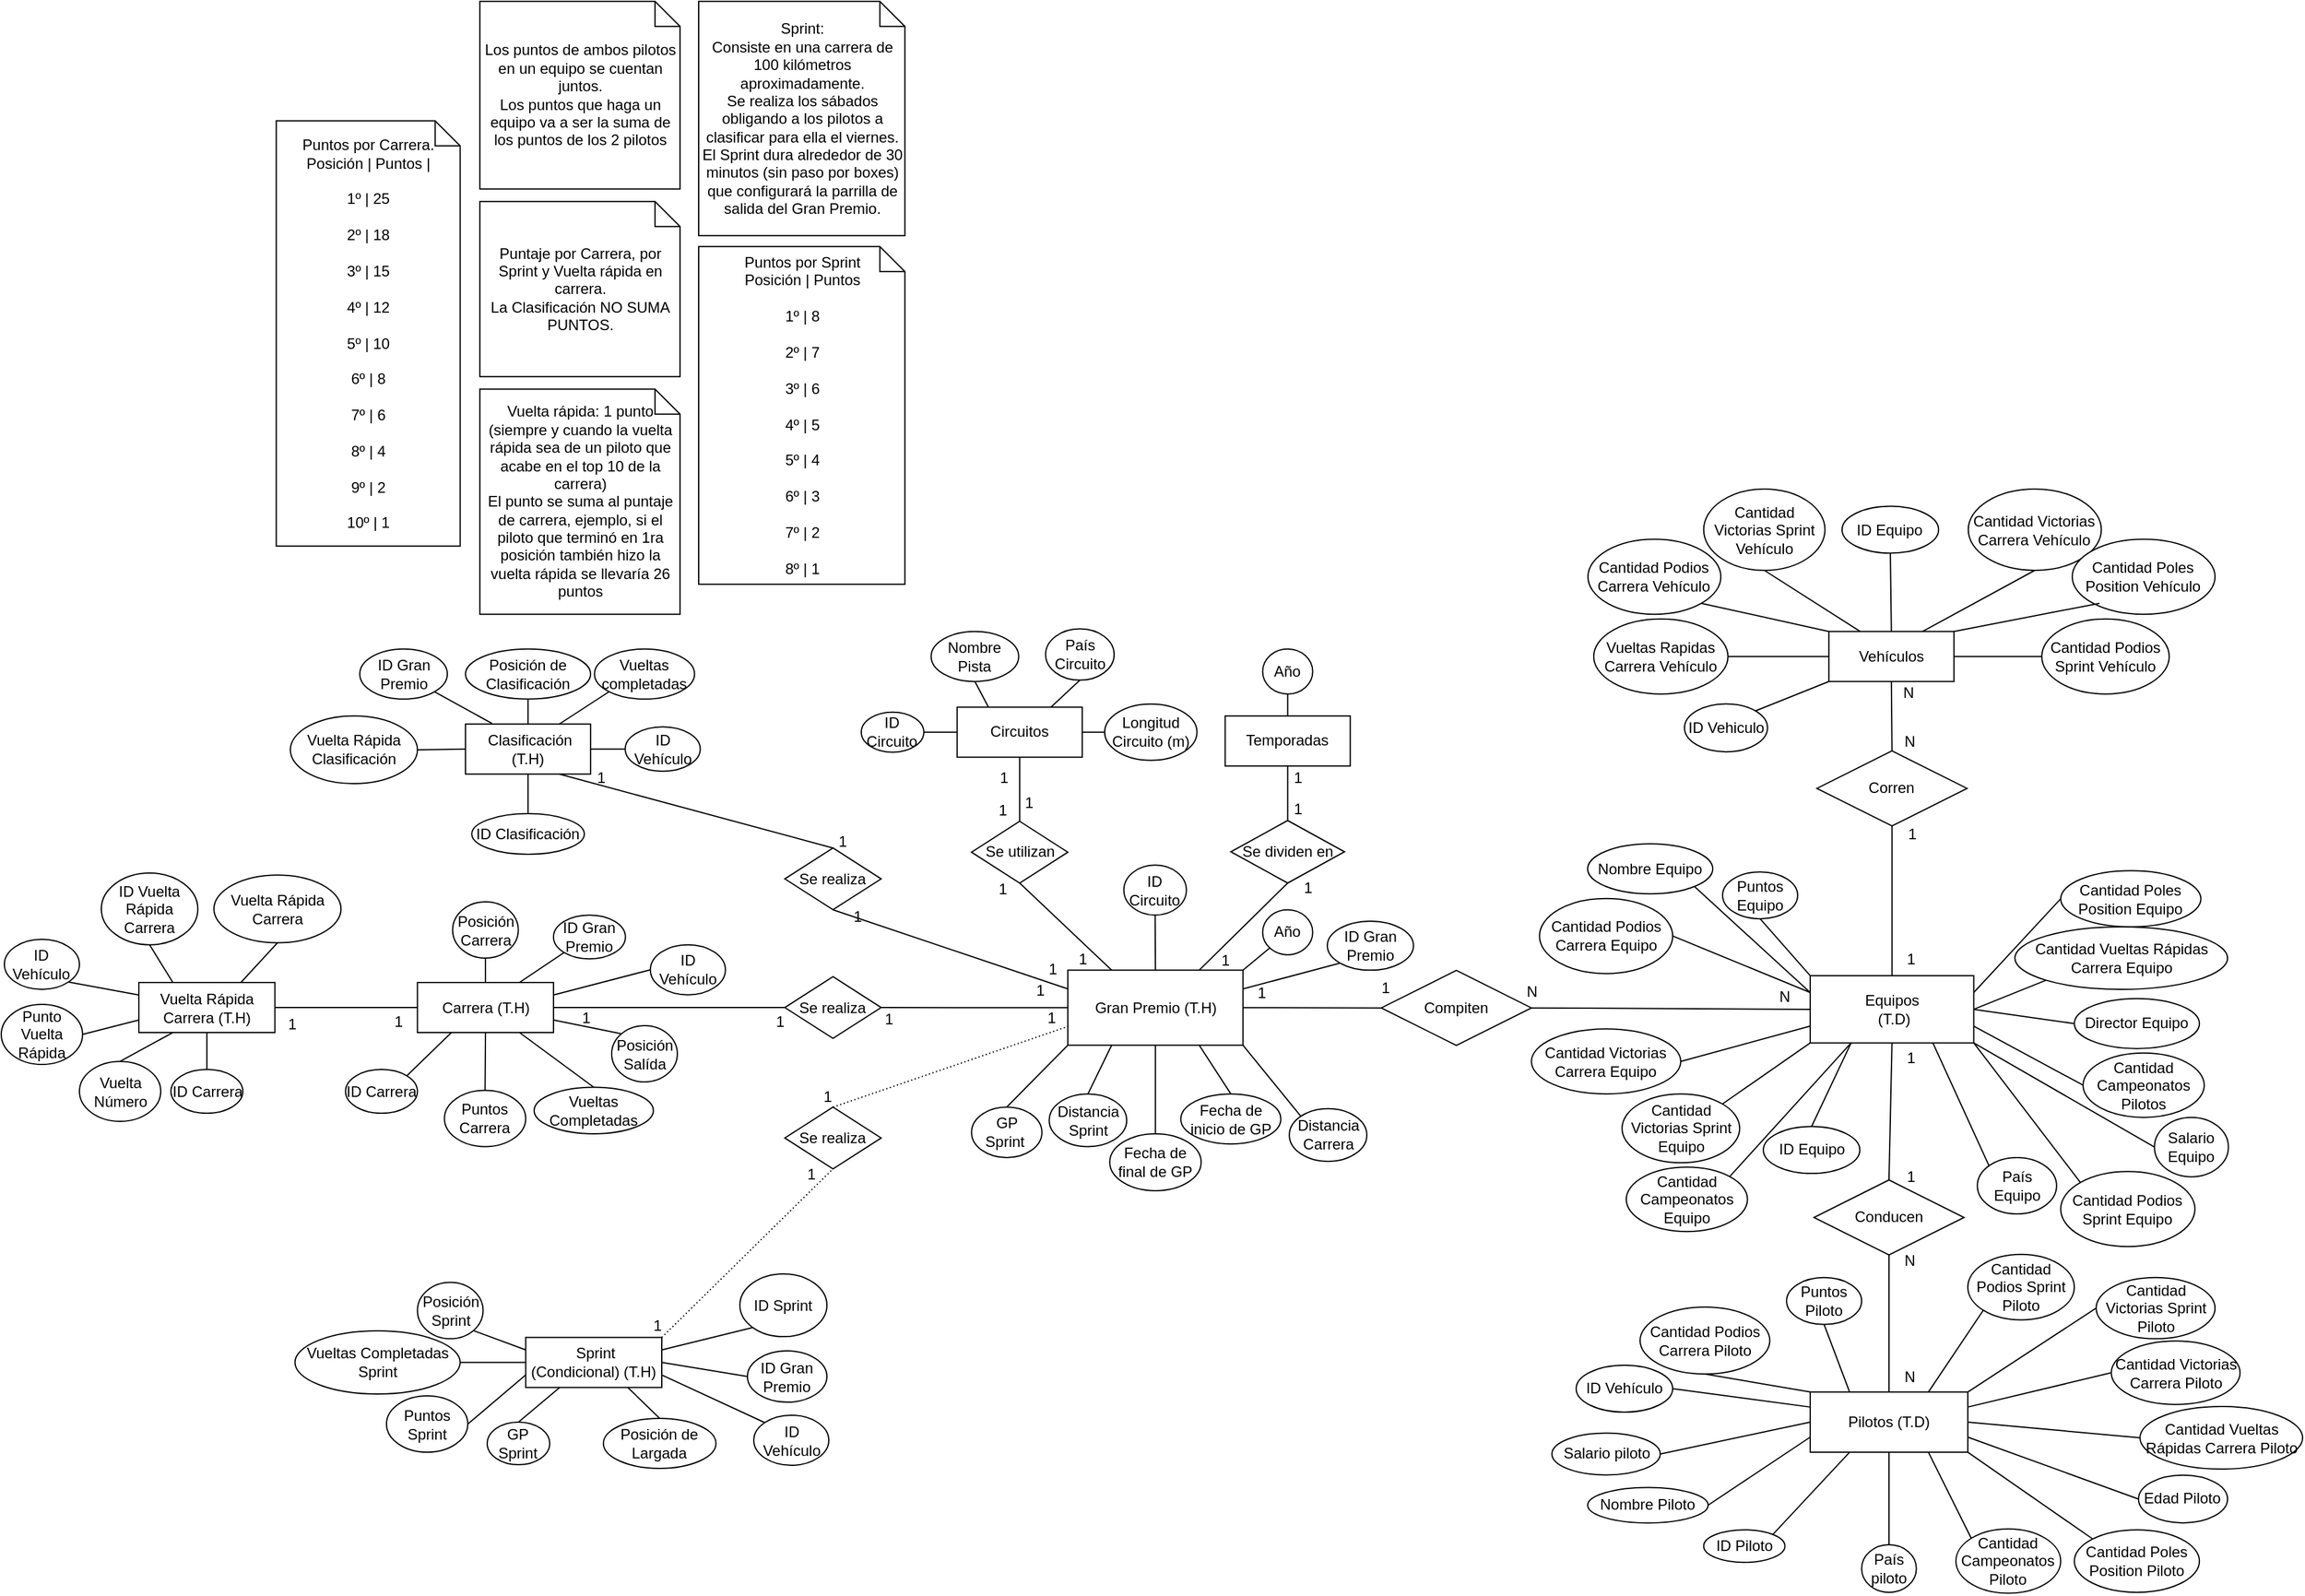 <mxfile version="21.7.5" type="device">
  <diagram id="R2lEEEUBdFMjLlhIrx00" name="Page-1">
    <mxGraphModel dx="3134" dy="1850" grid="1" gridSize="10" guides="1" tooltips="1" connect="1" arrows="1" fold="1" page="1" pageScale="1" pageWidth="850" pageHeight="1100" math="0" shadow="0" extFonts="Permanent Marker^https://fonts.googleapis.com/css?family=Permanent+Marker">
      <root>
        <mxCell id="0" />
        <mxCell id="1" parent="0" />
        <mxCell id="spF546G6xqbUf-VjN9VN-4" value="Cantidad Victorias Carrera Vehículo" style="ellipse;whiteSpace=wrap;html=1;align=center;" parent="1" vertex="1">
          <mxGeometry x="542.34" y="190" width="106.36" height="65" as="geometry" />
        </mxCell>
        <mxCell id="spF546G6xqbUf-VjN9VN-5" value="Equipos&lt;br&gt;&amp;nbsp;(T.D)" style="whiteSpace=wrap;html=1;align=center;" parent="1" vertex="1">
          <mxGeometry x="415.98" y="579.08" width="130.75" height="53.75" as="geometry" />
        </mxCell>
        <mxCell id="QzIXMJOMqJ5zSQku9dIi-1" value="Pilotos (T.D)" style="whiteSpace=wrap;html=1;align=center;" parent="1" vertex="1">
          <mxGeometry x="415.98" y="911.91" width="126" height="48.13" as="geometry" />
        </mxCell>
        <mxCell id="QzIXMJOMqJ5zSQku9dIi-2" value="Gran Premio (T.H)" style="whiteSpace=wrap;html=1;align=center;" parent="1" vertex="1">
          <mxGeometry x="-177.4" y="574.65" width="140" height="60" as="geometry" />
        </mxCell>
        <mxCell id="QzIXMJOMqJ5zSQku9dIi-8" value="ID Vehiculo" style="ellipse;whiteSpace=wrap;html=1;align=center;" parent="1" vertex="1">
          <mxGeometry x="315.51" y="361.7" width="66.36" height="38.4" as="geometry" />
        </mxCell>
        <mxCell id="QzIXMJOMqJ5zSQku9dIi-11" value="Nombre Piloto" style="ellipse;whiteSpace=wrap;html=1;align=center;" parent="1" vertex="1">
          <mxGeometry x="238.1" y="988.2" width="96.31" height="28.38" as="geometry" />
        </mxCell>
        <mxCell id="QzIXMJOMqJ5zSQku9dIi-12" value="&lt;div&gt;ID Piloto&lt;/div&gt;" style="ellipse;whiteSpace=wrap;html=1;align=center;" parent="1" vertex="1">
          <mxGeometry x="330.83" y="1022.08" width="64.97" height="26.04" as="geometry" />
        </mxCell>
        <mxCell id="QzIXMJOMqJ5zSQku9dIi-16" value="&lt;div&gt;ID Gran Premio&lt;br&gt;&lt;/div&gt;" style="ellipse;whiteSpace=wrap;html=1;align=center;" parent="1" vertex="1">
          <mxGeometry x="30" y="535.47" width="68.86" height="39.18" as="geometry" />
        </mxCell>
        <mxCell id="QzIXMJOMqJ5zSQku9dIi-32" value="" style="endArrow=none;html=1;rounded=0;dashed=1;dashPattern=1 2;exitX=1;exitY=0;exitDx=0;exitDy=0;entryX=0.5;entryY=1;entryDx=0;entryDy=0;" parent="1" source="-eVVYZuYslbt9J-JJ0XE-3" target="Y4V3PFolOMbgDIU-VeXU-20" edge="1">
          <mxGeometry relative="1" as="geometry">
            <mxPoint x="-277.08" y="491.46" as="sourcePoint" />
            <mxPoint x="-144.88" y="476.46" as="targetPoint" />
          </mxGeometry>
        </mxCell>
        <mxCell id="QzIXMJOMqJ5zSQku9dIi-39" value="" style="endArrow=none;html=1;rounded=0;entryX=0.25;entryY=1;entryDx=0;entryDy=0;exitX=1;exitY=0;exitDx=0;exitDy=0;" parent="1" source="QzIXMJOMqJ5zSQku9dIi-12" target="QzIXMJOMqJ5zSQku9dIi-1" edge="1">
          <mxGeometry relative="1" as="geometry">
            <mxPoint x="251.98" y="971.91" as="sourcePoint" />
            <mxPoint x="411.98" y="971.91" as="targetPoint" />
          </mxGeometry>
        </mxCell>
        <mxCell id="QzIXMJOMqJ5zSQku9dIi-41" value="" style="endArrow=none;html=1;rounded=0;entryX=1;entryY=0.5;entryDx=0;entryDy=0;exitX=0;exitY=0.75;exitDx=0;exitDy=0;" parent="1" source="QzIXMJOMqJ5zSQku9dIi-1" target="QzIXMJOMqJ5zSQku9dIi-11" edge="1">
          <mxGeometry relative="1" as="geometry">
            <mxPoint x="409.6" y="953.53" as="sourcePoint" />
            <mxPoint x="355.98" y="881.91" as="targetPoint" />
          </mxGeometry>
        </mxCell>
        <mxCell id="QzIXMJOMqJ5zSQku9dIi-53" value="Compiten" style="shape=rhombus;perimeter=rhombusPerimeter;whiteSpace=wrap;html=1;align=center;" parent="1" vertex="1">
          <mxGeometry x="73.14" y="574.82" width="120" height="60" as="geometry" />
        </mxCell>
        <mxCell id="QzIXMJOMqJ5zSQku9dIi-58" value="" style="endArrow=none;html=1;rounded=0;entryX=0.5;entryY=1;entryDx=0;entryDy=0;exitX=0.5;exitY=0;exitDx=0;exitDy=0;" parent="1" source="5QmATJn6TRXE4mpTiNKF-107" target="hz-Ye3yR5dOZ-r6eBfFQ-2" edge="1">
          <mxGeometry relative="1" as="geometry">
            <mxPoint x="464.59" y="390.85" as="sourcePoint" />
            <mxPoint x="463.665" y="287.1" as="targetPoint" />
          </mxGeometry>
        </mxCell>
        <mxCell id="QzIXMJOMqJ5zSQku9dIi-59" value="N" style="resizable=0;html=1;align=right;verticalAlign=bottom;" parent="QzIXMJOMqJ5zSQku9dIi-58" connectable="0" vertex="1">
          <mxGeometry x="1" relative="1" as="geometry">
            <mxPoint x="19" y="18" as="offset" />
          </mxGeometry>
        </mxCell>
        <mxCell id="QzIXMJOMqJ5zSQku9dIi-60" value="" style="endArrow=none;html=1;rounded=0;entryX=1;entryY=0.5;entryDx=0;entryDy=0;exitX=0;exitY=0.5;exitDx=0;exitDy=0;" parent="1" source="QzIXMJOMqJ5zSQku9dIi-53" target="QzIXMJOMqJ5zSQku9dIi-2" edge="1">
          <mxGeometry relative="1" as="geometry">
            <mxPoint x="4.06" y="604.82" as="sourcePoint" />
            <mxPoint x="509.06" y="709.82" as="targetPoint" />
          </mxGeometry>
        </mxCell>
        <mxCell id="QzIXMJOMqJ5zSQku9dIi-61" value="1" style="resizable=0;html=1;align=right;verticalAlign=bottom;" parent="QzIXMJOMqJ5zSQku9dIi-60" connectable="0" vertex="1">
          <mxGeometry x="1" relative="1" as="geometry">
            <mxPoint x="118" y="-7" as="offset" />
          </mxGeometry>
        </mxCell>
        <mxCell id="QzIXMJOMqJ5zSQku9dIi-64" value="" style="endArrow=none;html=1;rounded=0;entryX=0.75;entryY=1;entryDx=0;entryDy=0;exitX=0.5;exitY=0;exitDx=0;exitDy=0;" parent="1" source="Y4V3PFolOMbgDIU-VeXU-26" target="-eVVYZuYslbt9J-JJ0XE-2" edge="1">
          <mxGeometry relative="1" as="geometry">
            <mxPoint x="259.89" y="612.32" as="sourcePoint" />
            <mxPoint x="-210.11" y="442.32" as="targetPoint" />
          </mxGeometry>
        </mxCell>
        <mxCell id="QzIXMJOMqJ5zSQku9dIi-68" value="" style="endArrow=none;html=1;rounded=0;entryX=0;entryY=1;entryDx=0;entryDy=0;exitX=1;exitY=0.25;exitDx=0;exitDy=0;" parent="1" source="QzIXMJOMqJ5zSQku9dIi-2" target="QzIXMJOMqJ5zSQku9dIi-16" edge="1">
          <mxGeometry relative="1" as="geometry">
            <mxPoint x="-20.4" y="590" as="sourcePoint" />
            <mxPoint x="479.02" y="724.65" as="targetPoint" />
          </mxGeometry>
        </mxCell>
        <mxCell id="_653EDvxaTuG0yJy9ZOz-2" value="" style="resizable=0;html=1;align=right;verticalAlign=bottom;" parent="1" connectable="0" vertex="1">
          <mxGeometry x="55.34" y="604.82" as="geometry" />
        </mxCell>
        <mxCell id="_653EDvxaTuG0yJy9ZOz-9" value="Sprint: &lt;br&gt;&lt;div&gt;Consiste en una carrera de 100 kilómetros aproximadamente.&lt;/div&gt;&lt;div&gt;Se realiza los sábados obligando a los pilotos a clasificar para ella el viernes.&lt;/div&gt;&lt;div&gt;El Sprint dura alrededor de 30 minutos (sin paso por boxes) que configurará la parrilla de salida del Gran Premio.&lt;/div&gt;" style="shape=note;size=20;whiteSpace=wrap;html=1;" parent="1" vertex="1">
          <mxGeometry x="-472.5" y="-199.9" width="164.83" height="187.24" as="geometry" />
        </mxCell>
        <mxCell id="_653EDvxaTuG0yJy9ZOz-26" value="Puntaje por Carrera, por Sprint y Vuelta rápida en carrera.&lt;br&gt;La Clasificación NO SUMA PUNTOS." style="shape=note;size=20;whiteSpace=wrap;html=1;" parent="1" vertex="1">
          <mxGeometry x="-647.41" y="-39.9" width="160" height="140" as="geometry" />
        </mxCell>
        <mxCell id="Rlq5yOd7WlWmStAXrB9J-1" value="Puntos por Carrera.&lt;br&gt;Posición | Puntos |&lt;br&gt;&lt;br&gt;1º | 25&lt;br&gt;&lt;br&gt;2º | 18&lt;br&gt;&lt;br&gt;3º | 15&lt;br&gt;&lt;br&gt;4º | 12&lt;br&gt;&lt;br&gt;5º | 10&lt;br&gt;&lt;br&gt;6º | 8&lt;br&gt;&lt;br&gt;7º | 6&lt;br&gt;&lt;br&gt;8º | 4&lt;br&gt;&lt;br&gt;9º | 2&lt;br&gt;&lt;br&gt;10º | 1" style="shape=note;size=20;whiteSpace=wrap;html=1;" parent="1" vertex="1">
          <mxGeometry x="-810.17" y="-104.4" width="147" height="340" as="geometry" />
        </mxCell>
        <mxCell id="Rlq5yOd7WlWmStAXrB9J-2" value="&lt;div&gt;Puntos por Sprint&lt;/div&gt;&lt;div&gt;Posición | Puntos&lt;/div&gt;&lt;div&gt;&lt;br&gt;&lt;/div&gt;1º | 8&lt;br&gt;&lt;br&gt;2º | 7&lt;br&gt;&lt;br&gt;3º | 6&lt;br&gt;&lt;br&gt;4º | 5&lt;br&gt;&lt;br&gt;5º | 4&lt;br&gt;&lt;br&gt;6º | 3&lt;br&gt;&lt;br&gt;7º | 2&lt;br&gt;&lt;br&gt;8º | 1" style="shape=note;size=20;whiteSpace=wrap;html=1;" parent="1" vertex="1">
          <mxGeometry x="-472.5" y="-3.91" width="164.83" height="270" as="geometry" />
        </mxCell>
        <mxCell id="G-mce3Gh84C6tqfq_c7Y-1" value="&lt;div&gt;&lt;span class=&quot;xl-qi-tp__output-text&quot; id=&quot;xl-qi-tp-output-text&quot;&gt;Los puntos de ambos pilotos en un equipo se cuentan juntos.&lt;/span&gt;&lt;/div&gt;&lt;div&gt;&lt;span class=&quot;xl-qi-tp__output-text&quot; id=&quot;xl-qi-tp-output-text&quot;&gt;Los puntos que haga un equipo va a ser la suma de los puntos de los 2 pilotos&lt;br&gt;&lt;/span&gt;&lt;/div&gt;" style="shape=note;size=20;whiteSpace=wrap;html=1;" parent="1" vertex="1">
          <mxGeometry x="-647.41" y="-199.9" width="160" height="150" as="geometry" />
        </mxCell>
        <mxCell id="G-mce3Gh84C6tqfq_c7Y-38" value="" style="resizable=0;html=1;align=right;verticalAlign=bottom;" parent="1" connectable="0" vertex="1">
          <mxGeometry x="602.31" y="719.82" as="geometry">
            <mxPoint x="17" y="18" as="offset" />
          </mxGeometry>
        </mxCell>
        <mxCell id="-eVVYZuYslbt9J-JJ0XE-2" value="&amp;nbsp;Clasificación (T.H)" style="whiteSpace=wrap;html=1;align=center;" parent="1" vertex="1">
          <mxGeometry x="-658.9" y="377.87" width="100" height="40" as="geometry" />
        </mxCell>
        <mxCell id="-eVVYZuYslbt9J-JJ0XE-3" value="&amp;nbsp;Sprint (Condicional) (T.H)" style="whiteSpace=wrap;html=1;align=center;" parent="1" vertex="1">
          <mxGeometry x="-610.75" y="868.27" width="108.75" height="40" as="geometry" />
        </mxCell>
        <mxCell id="-eVVYZuYslbt9J-JJ0XE-37" value="" style="resizable=0;html=1;align=right;verticalAlign=bottom;" parent="1" connectable="0" vertex="1">
          <mxGeometry x="472.318" y="487.322" as="geometry">
            <mxPoint x="-72" y="-33" as="offset" />
          </mxGeometry>
        </mxCell>
        <mxCell id="-eVVYZuYslbt9J-JJ0XE-56" value="Posición Sprint" style="ellipse;whiteSpace=wrap;html=1;align=center;" parent="1" vertex="1">
          <mxGeometry x="-697.31" y="824.3" width="52.5" height="45" as="geometry" />
        </mxCell>
        <mxCell id="-eVVYZuYslbt9J-JJ0XE-60" value="" style="endArrow=none;html=1;rounded=0;entryX=1;entryY=1;entryDx=0;entryDy=0;exitX=0;exitY=0.25;exitDx=0;exitDy=0;" parent="1" source="-eVVYZuYslbt9J-JJ0XE-3" target="-eVVYZuYslbt9J-JJ0XE-56" edge="1">
          <mxGeometry relative="1" as="geometry">
            <mxPoint x="-291.47" y="1145.77" as="sourcePoint" />
            <mxPoint x="-131.47" y="1145.77" as="targetPoint" />
          </mxGeometry>
        </mxCell>
        <mxCell id="-eVVYZuYslbt9J-JJ0XE-64" value="Posición de Clasificación" style="ellipse;whiteSpace=wrap;html=1;align=center;" parent="1" vertex="1">
          <mxGeometry x="-658.9" y="317.87" width="100" height="40" as="geometry" />
        </mxCell>
        <mxCell id="-eVVYZuYslbt9J-JJ0XE-66" value="&lt;div&gt;ID Gran Premio&lt;br&gt;&lt;/div&gt;" style="ellipse;whiteSpace=wrap;html=1;align=center;" parent="1" vertex="1">
          <mxGeometry x="-743.41" y="317.87" width="70" height="40" as="geometry" />
        </mxCell>
        <mxCell id="-eVVYZuYslbt9J-JJ0XE-67" value="" style="endArrow=none;html=1;rounded=0;entryX=0.5;entryY=1;entryDx=0;entryDy=0;exitX=0.5;exitY=0;exitDx=0;exitDy=0;" parent="1" source="-eVVYZuYslbt9J-JJ0XE-2" target="-eVVYZuYslbt9J-JJ0XE-64" edge="1">
          <mxGeometry relative="1" as="geometry">
            <mxPoint x="-526.58" y="602.87" as="sourcePoint" />
            <mxPoint x="-366.58" y="602.87" as="targetPoint" />
          </mxGeometry>
        </mxCell>
        <mxCell id="-eVVYZuYslbt9J-JJ0XE-69" value="" style="endArrow=none;html=1;rounded=0;entryX=1;entryY=1;entryDx=0;entryDy=0;exitX=0.212;exitY=-0.011;exitDx=0;exitDy=0;exitPerimeter=0;" parent="1" source="-eVVYZuYslbt9J-JJ0XE-2" target="-eVVYZuYslbt9J-JJ0XE-66" edge="1">
          <mxGeometry relative="1" as="geometry">
            <mxPoint x="-526.58" y="602.87" as="sourcePoint" />
            <mxPoint x="-366.58" y="602.87" as="targetPoint" />
          </mxGeometry>
        </mxCell>
        <mxCell id="-eVVYZuYslbt9J-JJ0XE-100" value="ID Circuito" style="ellipse;whiteSpace=wrap;html=1;align=center;" parent="1" vertex="1">
          <mxGeometry x="-342.54" y="368.35" width="50" height="32.02" as="geometry" />
        </mxCell>
        <mxCell id="-eVVYZuYslbt9J-JJ0XE-106" value="" style="endArrow=none;html=1;rounded=0;entryX=1;entryY=0.5;entryDx=0;entryDy=0;exitX=0;exitY=0.5;exitDx=0;exitDy=0;" parent="1" source="ipYZzUYbfrLDNqTl1qCh-7" target="-eVVYZuYslbt9J-JJ0XE-100" edge="1">
          <mxGeometry relative="1" as="geometry">
            <mxPoint x="-345.06" y="529.91" as="sourcePoint" />
            <mxPoint x="-185.06" y="529.91" as="targetPoint" />
          </mxGeometry>
        </mxCell>
        <mxCell id="5Ob6wOQbjX10rEnU1mkN-1" value="&lt;div&gt;Puntos&lt;br&gt;&lt;/div&gt;Sprint" style="ellipse;whiteSpace=wrap;html=1;align=center;" parent="1" vertex="1">
          <mxGeometry x="-722.06" y="915.04" width="65" height="45" as="geometry" />
        </mxCell>
        <mxCell id="5Ob6wOQbjX10rEnU1mkN-2" value="" style="endArrow=none;html=1;rounded=0;entryX=1;entryY=0.5;entryDx=0;entryDy=0;exitX=0;exitY=0.75;exitDx=0;exitDy=0;" parent="1" source="-eVVYZuYslbt9J-JJ0XE-3" target="5Ob6wOQbjX10rEnU1mkN-1" edge="1">
          <mxGeometry relative="1" as="geometry">
            <mxPoint x="-178.97" y="1100.77" as="sourcePoint" />
            <mxPoint x="-18.97" y="1100.77" as="targetPoint" />
          </mxGeometry>
        </mxCell>
        <mxCell id="5Ob6wOQbjX10rEnU1mkN-18" value="Vueltas Completadas Sprint" style="ellipse;whiteSpace=wrap;html=1;align=center;" parent="1" vertex="1">
          <mxGeometry x="-795.22" y="863.04" width="132.05" height="50.47" as="geometry" />
        </mxCell>
        <mxCell id="5Ob6wOQbjX10rEnU1mkN-20" value="" style="endArrow=none;html=1;rounded=0;entryX=1;entryY=0.5;entryDx=0;entryDy=0;exitX=0;exitY=0.5;exitDx=0;exitDy=0;" parent="1" source="-eVVYZuYslbt9J-JJ0XE-3" target="5Ob6wOQbjX10rEnU1mkN-18" edge="1">
          <mxGeometry relative="1" as="geometry">
            <mxPoint x="-178.97" y="1100.77" as="sourcePoint" />
            <mxPoint x="-18.97" y="1100.77" as="targetPoint" />
          </mxGeometry>
        </mxCell>
        <mxCell id="5Ob6wOQbjX10rEnU1mkN-44" value="&lt;div&gt;Vuelta rápida: 1 punto (siempre y cuando la vuelta rápida sea de un piloto que acabe en el top 10 de la carrera)&lt;/div&gt;&lt;div&gt;El punto se suma al puntaje de carrera, ejemplo, si el piloto que terminó en 1ra posición también hizo la vuelta rápida se llevaría 26 puntos&lt;br&gt;&lt;/div&gt;" style="shape=note;size=20;whiteSpace=wrap;html=1;" parent="1" vertex="1">
          <mxGeometry x="-647.41" y="110.1" width="160" height="180" as="geometry" />
        </mxCell>
        <mxCell id="5Ob6wOQbjX10rEnU1mkN-108" value="1" style="resizable=0;html=1;align=right;verticalAlign=bottom;" parent="1" connectable="0" vertex="1">
          <mxGeometry x="-186.83" y="621.67" as="geometry" />
        </mxCell>
        <mxCell id="Tzdz77N2tQg-lTi0Wvo8-5" value="Cantidad Campeonatos Piloto" style="ellipse;whiteSpace=wrap;html=1;align=center;" parent="1" vertex="1">
          <mxGeometry x="532.47" y="1021.35" width="83.75" height="51.46" as="geometry" />
        </mxCell>
        <mxCell id="Tzdz77N2tQg-lTi0Wvo8-6" value="" style="endArrow=none;html=1;rounded=0;entryX=0;entryY=0;entryDx=0;entryDy=0;exitX=0.75;exitY=1;exitDx=0;exitDy=0;" parent="1" source="QzIXMJOMqJ5zSQku9dIi-1" target="Tzdz77N2tQg-lTi0Wvo8-5" edge="1">
          <mxGeometry relative="1" as="geometry">
            <mxPoint x="512.1" y="960.2" as="sourcePoint" />
            <mxPoint x="375.98" y="871.91" as="targetPoint" />
          </mxGeometry>
        </mxCell>
        <mxCell id="Tzdz77N2tQg-lTi0Wvo8-11" value="&lt;div&gt;Cantidad Poles Position Piloto&lt;/div&gt;" style="ellipse;whiteSpace=wrap;html=1;align=center;" parent="1" vertex="1">
          <mxGeometry x="627.11" y="1022.08" width="100" height="50" as="geometry" />
        </mxCell>
        <mxCell id="Tzdz77N2tQg-lTi0Wvo8-12" value="" style="endArrow=none;html=1;rounded=0;entryX=0;entryY=0;entryDx=0;entryDy=0;exitX=1;exitY=1;exitDx=0;exitDy=0;" parent="1" source="QzIXMJOMqJ5zSQku9dIi-1" target="Tzdz77N2tQg-lTi0Wvo8-11" edge="1">
          <mxGeometry relative="1" as="geometry">
            <mxPoint x="572.1" y="965.2" as="sourcePoint" />
            <mxPoint x="375.98" y="931.91" as="targetPoint" />
          </mxGeometry>
        </mxCell>
        <mxCell id="Tzdz77N2tQg-lTi0Wvo8-14" value="Cantidad Vueltas Rápidas Carrera Piloto" style="ellipse;whiteSpace=wrap;html=1;align=center;" parent="1" vertex="1">
          <mxGeometry x="679.6" y="923.53" width="130" height="50" as="geometry" />
        </mxCell>
        <mxCell id="Tzdz77N2tQg-lTi0Wvo8-15" value="" style="endArrow=none;html=1;rounded=0;entryX=0;entryY=0.5;entryDx=0;entryDy=0;exitX=1;exitY=0.5;exitDx=0;exitDy=0;" parent="1" source="QzIXMJOMqJ5zSQku9dIi-1" target="Tzdz77N2tQg-lTi0Wvo8-14" edge="1">
          <mxGeometry relative="1" as="geometry">
            <mxPoint x="215.98" y="931.91" as="sourcePoint" />
            <mxPoint x="375.98" y="931.91" as="targetPoint" />
          </mxGeometry>
        </mxCell>
        <mxCell id="Tzdz77N2tQg-lTi0Wvo8-22" value="&lt;div&gt;Cantidad Victorias Sprint Vehículo&lt;/div&gt;" style="ellipse;whiteSpace=wrap;html=1;align=center;" parent="1" vertex="1">
          <mxGeometry x="330.83" y="190" width="96.98" height="65" as="geometry" />
        </mxCell>
        <mxCell id="Tzdz77N2tQg-lTi0Wvo8-40" value="Cantidad Campeonatos Equipo" style="ellipse;whiteSpace=wrap;html=1;align=center;" parent="1" vertex="1">
          <mxGeometry x="268.97" y="732.15" width="96.87" height="51.43" as="geometry" />
        </mxCell>
        <mxCell id="Tzdz77N2tQg-lTi0Wvo8-43" value="Cantidad Victorias Carrera Equipo" style="ellipse;whiteSpace=wrap;html=1;align=center;" parent="1" vertex="1">
          <mxGeometry x="193.14" y="621.67" width="119.37" height="51.9" as="geometry" />
        </mxCell>
        <mxCell id="Tzdz77N2tQg-lTi0Wvo8-46" value="&lt;div&gt;Cantidad Poles Position Equipo&lt;/div&gt;" style="ellipse;whiteSpace=wrap;html=1;align=center;" parent="1" vertex="1">
          <mxGeometry x="616.22" y="495.18" width="112.07" height="44.82" as="geometry" />
        </mxCell>
        <mxCell id="Tzdz77N2tQg-lTi0Wvo8-49" value="Cantidad Vueltas Rápidas Carrera Equipo" style="ellipse;whiteSpace=wrap;html=1;align=center;" parent="1" vertex="1">
          <mxGeometry x="579.6" y="540" width="170" height="50" as="geometry" />
        </mxCell>
        <mxCell id="Tzdz77N2tQg-lTi0Wvo8-53" value="Cantidad Podios Carrera Piloto" style="ellipse;whiteSpace=wrap;html=1;align=center;" parent="1" vertex="1">
          <mxGeometry x="280" y="843.98" width="103.7" height="53.52" as="geometry" />
        </mxCell>
        <mxCell id="Tzdz77N2tQg-lTi0Wvo8-56" value="Cantidad Podios Carrera Equipo" style="ellipse;whiteSpace=wrap;html=1;align=center;" parent="1" vertex="1">
          <mxGeometry x="199.6" y="517.32" width="106.46" height="60" as="geometry" />
        </mxCell>
        <mxCell id="Tzdz77N2tQg-lTi0Wvo8-85" value="ID Gran Premio" style="ellipse;whiteSpace=wrap;html=1;align=center;" parent="1" vertex="1">
          <mxGeometry x="-433.54" y="879.03" width="63.54" height="40.97" as="geometry" />
        </mxCell>
        <mxCell id="oWHddvDKb02ZmPcFTsKN-2" value="" style="endArrow=none;html=1;rounded=0;entryX=0.5;entryY=0;entryDx=0;entryDy=0;exitX=0.5;exitY=1;exitDx=0;exitDy=0;" parent="1" source="QzIXMJOMqJ5zSQku9dIi-1" target="5QmATJn6TRXE4mpTiNKF-2" edge="1">
          <mxGeometry relative="1" as="geometry">
            <mxPoint x="445.98" y="961.91" as="sourcePoint" />
            <mxPoint x="395.23" y="1031.91" as="targetPoint" />
            <Array as="points" />
          </mxGeometry>
        </mxCell>
        <mxCell id="hz-Ye3yR5dOZ-r6eBfFQ-2" value="Vehículos" style="whiteSpace=wrap;html=1;align=center;flipH=1;" parent="1" vertex="1">
          <mxGeometry x="430.89" y="303.85" width="100" height="40" as="geometry" />
        </mxCell>
        <mxCell id="80DMmqVcCEvGscuTIsn9-148" value="Director Equipo" style="ellipse;whiteSpace=wrap;html=1;align=center;" parent="1" vertex="1">
          <mxGeometry x="627.11" y="597.32" width="100" height="40" as="geometry" />
        </mxCell>
        <mxCell id="80DMmqVcCEvGscuTIsn9-153" value="" style="endArrow=none;html=1;rounded=0;entryX=1;entryY=0.5;entryDx=0;entryDy=0;exitX=0;exitY=0.5;exitDx=0;exitDy=0;" parent="1" source="80DMmqVcCEvGscuTIsn9-148" target="spF546G6xqbUf-VjN9VN-5" edge="1">
          <mxGeometry relative="1" as="geometry">
            <mxPoint x="170.59" y="842.82" as="sourcePoint" />
            <mxPoint x="834.38" y="607.32" as="targetPoint" />
          </mxGeometry>
        </mxCell>
        <mxCell id="irIm4nyxzGXZBMSdgOWR-5" value="Nombre Equipo" style="ellipse;whiteSpace=wrap;html=1;align=center;" parent="1" vertex="1">
          <mxGeometry x="238.1" y="473.62" width="100" height="40" as="geometry" />
        </mxCell>
        <mxCell id="irIm4nyxzGXZBMSdgOWR-6" value="" style="endArrow=none;html=1;rounded=0;entryX=1;entryY=1;entryDx=0;entryDy=0;exitX=0;exitY=0.25;exitDx=0;exitDy=0;" parent="1" source="spF546G6xqbUf-VjN9VN-5" target="irIm4nyxzGXZBMSdgOWR-5" edge="1">
          <mxGeometry relative="1" as="geometry">
            <mxPoint x="416.65" y="572.32" as="sourcePoint" />
            <mxPoint x="642.31" y="669.82" as="targetPoint" />
          </mxGeometry>
        </mxCell>
        <mxCell id="irIm4nyxzGXZBMSdgOWR-8" value="ID Equipo" style="ellipse;whiteSpace=wrap;html=1;align=center;" parent="1" vertex="1">
          <mxGeometry x="378.51" y="699.65" width="77.16" height="37.5" as="geometry" />
        </mxCell>
        <mxCell id="irIm4nyxzGXZBMSdgOWR-9" value="" style="endArrow=none;html=1;rounded=0;entryX=0.5;entryY=0;entryDx=0;entryDy=0;exitX=0.25;exitY=1;exitDx=0;exitDy=0;" parent="1" source="spF546G6xqbUf-VjN9VN-5" target="irIm4nyxzGXZBMSdgOWR-8" edge="1">
          <mxGeometry relative="1" as="geometry">
            <mxPoint x="449.6" y="630" as="sourcePoint" />
            <mxPoint x="642.31" y="669.82" as="targetPoint" />
          </mxGeometry>
        </mxCell>
        <mxCell id="irIm4nyxzGXZBMSdgOWR-14" style="edgeStyle=orthogonalEdgeStyle;rounded=0;orthogonalLoop=1;jettySize=auto;html=1;exitX=0.5;exitY=1;exitDx=0;exitDy=0;" parent="1" edge="1">
          <mxGeometry relative="1" as="geometry">
            <mxPoint x="-481.85" y="395.37" as="sourcePoint" />
            <mxPoint x="-481.85" y="395.37" as="targetPoint" />
          </mxGeometry>
        </mxCell>
        <mxCell id="5Y04EKecw3Fli7BW3O9q-1" value="&lt;div&gt;País Circuito&lt;br&gt;&lt;/div&gt;" style="ellipse;whiteSpace=wrap;html=1;align=center;" parent="1" vertex="1">
          <mxGeometry x="-195.18" y="301.77" width="54.78" height="41.03" as="geometry" />
        </mxCell>
        <mxCell id="5Y04EKecw3Fli7BW3O9q-5" value="Fecha de inicio de GP" style="ellipse;whiteSpace=wrap;html=1;align=center;" parent="1" vertex="1">
          <mxGeometry x="-87.14" y="673.57" width="80" height="40" as="geometry" />
        </mxCell>
        <mxCell id="5Y04EKecw3Fli7BW3O9q-6" value="Fecha de final de GP" style="ellipse;whiteSpace=wrap;html=1;align=center;" parent="1" vertex="1">
          <mxGeometry x="-143.93" y="705.44" width="73.07" height="45.51" as="geometry" />
        </mxCell>
        <mxCell id="5Y04EKecw3Fli7BW3O9q-7" value="" style="endArrow=none;html=1;rounded=0;entryX=0.5;entryY=0;entryDx=0;entryDy=0;exitX=0.75;exitY=1;exitDx=0;exitDy=0;" parent="1" source="QzIXMJOMqJ5zSQku9dIi-2" target="5Y04EKecw3Fli7BW3O9q-5" edge="1">
          <mxGeometry relative="1" as="geometry">
            <mxPoint x="-170.48" y="697.15" as="sourcePoint" />
            <mxPoint x="279.52" y="767.15" as="targetPoint" />
          </mxGeometry>
        </mxCell>
        <mxCell id="5Y04EKecw3Fli7BW3O9q-9" value="" style="endArrow=none;html=1;rounded=0;exitX=0.5;exitY=1;exitDx=0;exitDy=0;entryX=0.5;entryY=0;entryDx=0;entryDy=0;" parent="1" source="QzIXMJOMqJ5zSQku9dIi-2" target="5Y04EKecw3Fli7BW3O9q-6" edge="1">
          <mxGeometry relative="1" as="geometry">
            <mxPoint x="119.52" y="767.15" as="sourcePoint" />
            <mxPoint x="279.52" y="767.15" as="targetPoint" />
          </mxGeometry>
        </mxCell>
        <mxCell id="5Y04EKecw3Fli7BW3O9q-11" value="Nombre Pista" style="ellipse;whiteSpace=wrap;html=1;align=center;" parent="1" vertex="1">
          <mxGeometry x="-286.7" y="303.85" width="70" height="40" as="geometry" />
        </mxCell>
        <mxCell id="5Y04EKecw3Fli7BW3O9q-12" value="" style="endArrow=none;html=1;rounded=0;entryX=0.5;entryY=1;entryDx=0;entryDy=0;exitX=0.25;exitY=0;exitDx=0;exitDy=0;" parent="1" source="ipYZzUYbfrLDNqTl1qCh-7" target="5Y04EKecw3Fli7BW3O9q-11" edge="1">
          <mxGeometry relative="1" as="geometry">
            <mxPoint x="-142.06" y="652.41" as="sourcePoint" />
            <mxPoint x="17.94" y="652.41" as="targetPoint" />
          </mxGeometry>
        </mxCell>
        <mxCell id="5Y04EKecw3Fli7BW3O9q-14" value="" style="endArrow=none;html=1;rounded=0;exitX=1;exitY=0.5;exitDx=0;exitDy=0;entryX=0;entryY=0.5;entryDx=0;entryDy=0;" parent="1" source="ipYZzUYbfrLDNqTl1qCh-7" target="ipYZzUYbfrLDNqTl1qCh-13" edge="1">
          <mxGeometry relative="1" as="geometry">
            <mxPoint x="-142.06" y="652.41" as="sourcePoint" />
            <mxPoint x="-125.63" y="340.42" as="targetPoint" />
          </mxGeometry>
        </mxCell>
        <mxCell id="5Y04EKecw3Fli7BW3O9q-16" value="ID Sprint" style="ellipse;whiteSpace=wrap;html=1;align=center;" parent="1" vertex="1">
          <mxGeometry x="-439.59" y="817.46" width="69.59" height="50.19" as="geometry" />
        </mxCell>
        <mxCell id="5Y04EKecw3Fli7BW3O9q-18" value="" style="endArrow=none;html=1;rounded=0;exitX=1;exitY=0.25;exitDx=0;exitDy=0;entryX=0;entryY=1;entryDx=0;entryDy=0;" parent="1" source="-eVVYZuYslbt9J-JJ0XE-3" target="5Y04EKecw3Fli7BW3O9q-16" edge="1">
          <mxGeometry relative="1" as="geometry">
            <mxPoint x="311.18" y="1163.1" as="sourcePoint" />
            <mxPoint x="471.18" y="1163.1" as="targetPoint" />
          </mxGeometry>
        </mxCell>
        <mxCell id="5Y04EKecw3Fli7BW3O9q-23" value="1" style="resizable=0;html=1;align=right;verticalAlign=bottom;" parent="1" connectable="0" vertex="1">
          <mxGeometry x="-195.18" y="599.97" as="geometry" />
        </mxCell>
        <mxCell id="0EfgHyagSkyGCWRGs3yf-1" value="ID Vehículo" style="ellipse;whiteSpace=wrap;html=1;" parent="1" vertex="1">
          <mxGeometry x="-531.25" y="380.17" width="60" height="35.4" as="geometry" />
        </mxCell>
        <mxCell id="0EfgHyagSkyGCWRGs3yf-6" value="" style="endArrow=none;html=1;rounded=0;startSize=14;endSize=14;sourcePerimeterSpacing=8;targetPerimeterSpacing=8;curved=1;entryX=0;entryY=0.5;entryDx=0;entryDy=0;exitX=1;exitY=0.5;exitDx=0;exitDy=0;" parent="1" source="-eVVYZuYslbt9J-JJ0XE-2" target="0EfgHyagSkyGCWRGs3yf-1" edge="1">
          <mxGeometry relative="1" as="geometry">
            <mxPoint x="-365.6" y="687.87" as="sourcePoint" />
            <mxPoint x="-205.6" y="687.87" as="targetPoint" />
          </mxGeometry>
        </mxCell>
        <mxCell id="0EfgHyagSkyGCWRGs3yf-8" value="ID Vehículo" style="ellipse;whiteSpace=wrap;html=1;" parent="1" vertex="1">
          <mxGeometry x="-428.48" y="930.5" width="60" height="40" as="geometry" />
        </mxCell>
        <mxCell id="0EfgHyagSkyGCWRGs3yf-9" value="" style="endArrow=none;html=1;rounded=0;startSize=14;endSize=14;sourcePerimeterSpacing=8;targetPerimeterSpacing=8;curved=1;entryX=0;entryY=0;entryDx=0;entryDy=0;exitX=1;exitY=0.75;exitDx=0;exitDy=0;" parent="1" source="-eVVYZuYslbt9J-JJ0XE-3" target="0EfgHyagSkyGCWRGs3yf-8" edge="1">
          <mxGeometry relative="1" as="geometry">
            <mxPoint x="-465.22" y="1020.77" as="sourcePoint" />
            <mxPoint x="-484.183" y="936.628" as="targetPoint" />
          </mxGeometry>
        </mxCell>
        <mxCell id="5QmATJn6TRXE4mpTiNKF-2" value="&lt;div&gt;País piloto&lt;/div&gt;" style="ellipse;whiteSpace=wrap;html=1;align=center;" parent="1" vertex="1">
          <mxGeometry x="457.1" y="1034.06" width="43.75" height="38.02" as="geometry" />
        </mxCell>
        <mxCell id="5QmATJn6TRXE4mpTiNKF-3" value="Cantidad Victorias Sprint Piloto" style="ellipse;whiteSpace=wrap;html=1;align=center;" parent="1" vertex="1">
          <mxGeometry x="644.58" y="820.41" width="95.02" height="48.89" as="geometry" />
        </mxCell>
        <mxCell id="5QmATJn6TRXE4mpTiNKF-4" value="Cantidad Victorias Carrera Piloto" style="ellipse;whiteSpace=wrap;html=1;align=center;" parent="1" vertex="1">
          <mxGeometry x="656.65" y="871.18" width="102.95" height="50.71" as="geometry" />
        </mxCell>
        <mxCell id="5QmATJn6TRXE4mpTiNKF-5" value="&lt;div&gt;Cantidad Podios Sprint Piloto&lt;/div&gt;" style="ellipse;whiteSpace=wrap;html=1;align=center;" parent="1" vertex="1">
          <mxGeometry x="541.98" y="801.91" width="85.13" height="52.33" as="geometry" />
        </mxCell>
        <mxCell id="5QmATJn6TRXE4mpTiNKF-9" value="" style="endArrow=none;html=1;rounded=0;entryX=0;entryY=0.5;entryDx=0;entryDy=0;exitX=1;exitY=0;exitDx=0;exitDy=0;" parent="1" source="QzIXMJOMqJ5zSQku9dIi-1" target="5QmATJn6TRXE4mpTiNKF-3" edge="1">
          <mxGeometry relative="1" as="geometry">
            <mxPoint x="422.1" y="915.2" as="sourcePoint" />
            <mxPoint x="582.1" y="915.2" as="targetPoint" />
          </mxGeometry>
        </mxCell>
        <mxCell id="5QmATJn6TRXE4mpTiNKF-11" value="" style="endArrow=none;html=1;rounded=0;entryX=0;entryY=0.5;entryDx=0;entryDy=0;exitX=1;exitY=0.25;exitDx=0;exitDy=0;" parent="1" source="QzIXMJOMqJ5zSQku9dIi-1" target="5QmATJn6TRXE4mpTiNKF-4" edge="1">
          <mxGeometry relative="1" as="geometry">
            <mxPoint x="422.1" y="915.2" as="sourcePoint" />
            <mxPoint x="582.1" y="915.2" as="targetPoint" />
          </mxGeometry>
        </mxCell>
        <mxCell id="5QmATJn6TRXE4mpTiNKF-22" value="&lt;div&gt;Salario piloto&lt;/div&gt;" style="ellipse;whiteSpace=wrap;html=1;align=center;" parent="1" vertex="1">
          <mxGeometry x="209.54" y="944.7" width="86.56" height="33.5" as="geometry" />
        </mxCell>
        <mxCell id="5QmATJn6TRXE4mpTiNKF-23" value="" style="endArrow=none;html=1;rounded=0;entryX=1;entryY=0.5;entryDx=0;entryDy=0;exitX=0;exitY=0.5;exitDx=0;exitDy=0;" parent="1" source="QzIXMJOMqJ5zSQku9dIi-1" target="5QmATJn6TRXE4mpTiNKF-22" edge="1">
          <mxGeometry relative="1" as="geometry">
            <mxPoint x="382.1" y="925.2" as="sourcePoint" />
            <mxPoint x="582.1" y="915.2" as="targetPoint" />
          </mxGeometry>
        </mxCell>
        <mxCell id="5QmATJn6TRXE4mpTiNKF-26" value="Cantidad Podios Carrera Vehículo" style="ellipse;whiteSpace=wrap;html=1;align=center;" parent="1" vertex="1">
          <mxGeometry x="238.34" y="230.1" width="106.24" height="60" as="geometry" />
        </mxCell>
        <mxCell id="5QmATJn6TRXE4mpTiNKF-27" value="Cantidad Podios Sprint Vehículo" style="ellipse;whiteSpace=wrap;html=1;align=center;" parent="1" vertex="1">
          <mxGeometry x="601.1" y="293.85" width="101.86" height="60" as="geometry" />
        </mxCell>
        <mxCell id="5QmATJn6TRXE4mpTiNKF-28" value="Cantidad Poles Position Vehículo " style="ellipse;whiteSpace=wrap;html=1;align=center;" parent="1" vertex="1">
          <mxGeometry x="625.44" y="230.1" width="114.16" height="60" as="geometry" />
        </mxCell>
        <mxCell id="5QmATJn6TRXE4mpTiNKF-29" value="&lt;div&gt;Vueltas Rapidas Carrera Vehículo&lt;/div&gt;" style="ellipse;whiteSpace=wrap;html=1;align=center;" parent="1" vertex="1">
          <mxGeometry x="242.96" y="293.85" width="107.29" height="60" as="geometry" />
        </mxCell>
        <mxCell id="5QmATJn6TRXE4mpTiNKF-32" value="" style="endArrow=none;html=1;rounded=0;entryX=0.5;entryY=1;entryDx=0;entryDy=0;exitX=0.75;exitY=0;exitDx=0;exitDy=0;" parent="1" source="hz-Ye3yR5dOZ-r6eBfFQ-2" target="spF546G6xqbUf-VjN9VN-4" edge="1">
          <mxGeometry relative="1" as="geometry">
            <mxPoint x="393.8" y="506.35" as="sourcePoint" />
            <mxPoint x="553.8" y="506.35" as="targetPoint" />
          </mxGeometry>
        </mxCell>
        <mxCell id="5QmATJn6TRXE4mpTiNKF-34" value="" style="endArrow=none;html=1;rounded=0;entryX=0.5;entryY=1;entryDx=0;entryDy=0;exitX=0.25;exitY=0;exitDx=0;exitDy=0;" parent="1" source="hz-Ye3yR5dOZ-r6eBfFQ-2" target="Tzdz77N2tQg-lTi0Wvo8-22" edge="1">
          <mxGeometry relative="1" as="geometry">
            <mxPoint x="493.8" y="266.35" as="sourcePoint" />
            <mxPoint x="553.8" y="506.35" as="targetPoint" />
          </mxGeometry>
        </mxCell>
        <mxCell id="5QmATJn6TRXE4mpTiNKF-36" value="" style="endArrow=none;html=1;rounded=0;exitX=0;exitY=1;exitDx=0;exitDy=0;entryX=1;entryY=0;entryDx=0;entryDy=0;" parent="1" source="hz-Ye3yR5dOZ-r6eBfFQ-2" target="QzIXMJOMqJ5zSQku9dIi-8" edge="1">
          <mxGeometry relative="1" as="geometry">
            <mxPoint x="503.8" y="356.35" as="sourcePoint" />
            <mxPoint x="505.8" y="376.35" as="targetPoint" />
          </mxGeometry>
        </mxCell>
        <mxCell id="5QmATJn6TRXE4mpTiNKF-40" value="" style="endArrow=none;html=1;rounded=0;entryX=0;entryY=0.5;entryDx=0;entryDy=0;exitX=1;exitY=0.5;exitDx=0;exitDy=0;" parent="1" source="hz-Ye3yR5dOZ-r6eBfFQ-2" target="5QmATJn6TRXE4mpTiNKF-27" edge="1">
          <mxGeometry relative="1" as="geometry">
            <mxPoint x="393.8" y="506.35" as="sourcePoint" />
            <mxPoint x="553.8" y="506.35" as="targetPoint" />
          </mxGeometry>
        </mxCell>
        <mxCell id="5QmATJn6TRXE4mpTiNKF-44" value="" style="endArrow=none;html=1;rounded=0;exitX=1;exitY=0;exitDx=0;exitDy=0;entryX=0;entryY=1;entryDx=0;entryDy=0;" parent="1" source="hz-Ye3yR5dOZ-r6eBfFQ-2" edge="1">
          <mxGeometry relative="1" as="geometry">
            <mxPoint x="393.8" y="506.35" as="sourcePoint" />
            <mxPoint x="647.217" y="281.328" as="targetPoint" />
          </mxGeometry>
        </mxCell>
        <mxCell id="5QmATJn6TRXE4mpTiNKF-46" value="" style="endArrow=none;html=1;rounded=0;exitX=0;exitY=0.5;exitDx=0;exitDy=0;entryX=1;entryY=0.5;entryDx=0;entryDy=0;" parent="1" source="hz-Ye3yR5dOZ-r6eBfFQ-2" target="5QmATJn6TRXE4mpTiNKF-29" edge="1">
          <mxGeometry relative="1" as="geometry">
            <mxPoint x="393.8" y="506.35" as="sourcePoint" />
            <mxPoint x="382.8" y="401.35" as="targetPoint" />
          </mxGeometry>
        </mxCell>
        <mxCell id="5QmATJn6TRXE4mpTiNKF-48" value="" style="endArrow=none;html=1;rounded=0;exitX=0;exitY=0;exitDx=0;exitDy=0;entryX=1;entryY=1;entryDx=0;entryDy=0;" parent="1" source="hz-Ye3yR5dOZ-r6eBfFQ-2" target="5QmATJn6TRXE4mpTiNKF-26" edge="1">
          <mxGeometry relative="1" as="geometry">
            <mxPoint x="393.8" y="506.35" as="sourcePoint" />
            <mxPoint x="372.92" y="361.94" as="targetPoint" />
          </mxGeometry>
        </mxCell>
        <mxCell id="5QmATJn6TRXE4mpTiNKF-52" value="Cantidad Podios Sprint Equipo" style="ellipse;whiteSpace=wrap;html=1;align=center;" parent="1" vertex="1">
          <mxGeometry x="616.22" y="735.66" width="107.29" height="60" as="geometry" />
        </mxCell>
        <mxCell id="5QmATJn6TRXE4mpTiNKF-55" value="Cantidad Victorias Sprint Equipo" style="ellipse;whiteSpace=wrap;html=1;align=center;" parent="1" vertex="1">
          <mxGeometry x="265.6" y="673.57" width="94" height="55" as="geometry" />
        </mxCell>
        <mxCell id="5QmATJn6TRXE4mpTiNKF-59" value="Salario Equipo" style="ellipse;whiteSpace=wrap;html=1;align=center;" parent="1" vertex="1">
          <mxGeometry x="691.16" y="692.32" width="59.11" height="47.5" as="geometry" />
        </mxCell>
        <mxCell id="5QmATJn6TRXE4mpTiNKF-60" value="Puntos Equipo" style="ellipse;whiteSpace=wrap;html=1;align=center;" parent="1" vertex="1">
          <mxGeometry x="345.96" y="496.07" width="60" height="37.5" as="geometry" />
        </mxCell>
        <mxCell id="5QmATJn6TRXE4mpTiNKF-61" value="País Equipo" style="ellipse;whiteSpace=wrap;html=1;align=center;" parent="1" vertex="1">
          <mxGeometry x="549.6" y="724.49" width="63.33" height="45.01" as="geometry" />
        </mxCell>
        <mxCell id="5QmATJn6TRXE4mpTiNKF-64" value="" style="endArrow=none;html=1;rounded=0;entryX=0;entryY=0.5;entryDx=0;entryDy=0;exitX=1;exitY=0.25;exitDx=0;exitDy=0;" parent="1" source="spF546G6xqbUf-VjN9VN-5" target="Tzdz77N2tQg-lTi0Wvo8-46" edge="1">
          <mxGeometry relative="1" as="geometry">
            <mxPoint x="396.65" y="672.32" as="sourcePoint" />
            <mxPoint x="556.65" y="672.32" as="targetPoint" />
          </mxGeometry>
        </mxCell>
        <mxCell id="5QmATJn6TRXE4mpTiNKF-66" value="" style="endArrow=none;html=1;rounded=0;entryX=0;entryY=1;entryDx=0;entryDy=0;exitX=1;exitY=0.5;exitDx=0;exitDy=0;" parent="1" source="spF546G6xqbUf-VjN9VN-5" target="Tzdz77N2tQg-lTi0Wvo8-49" edge="1">
          <mxGeometry relative="1" as="geometry">
            <mxPoint x="586.65" y="618.32" as="sourcePoint" />
            <mxPoint x="556.65" y="672.32" as="targetPoint" />
          </mxGeometry>
        </mxCell>
        <mxCell id="5QmATJn6TRXE4mpTiNKF-68" value="" style="endArrow=none;html=1;rounded=0;entryX=0;entryY=0.5;entryDx=0;entryDy=0;exitX=1;exitY=0.75;exitDx=0;exitDy=0;" parent="1" source="spF546G6xqbUf-VjN9VN-5" target="YopcUDbEfr16_ToL0JRa-2" edge="1">
          <mxGeometry relative="1" as="geometry">
            <mxPoint x="566.65" y="612.32" as="sourcePoint" />
            <mxPoint x="627.11" y="662.68" as="targetPoint" />
          </mxGeometry>
        </mxCell>
        <mxCell id="5QmATJn6TRXE4mpTiNKF-75" value="" style="endArrow=none;html=1;rounded=0;entryX=0.5;entryY=1;entryDx=0;entryDy=0;exitX=0;exitY=0;exitDx=0;exitDy=0;" parent="1" source="spF546G6xqbUf-VjN9VN-5" target="5QmATJn6TRXE4mpTiNKF-60" edge="1">
          <mxGeometry relative="1" as="geometry">
            <mxPoint x="396.65" y="672.32" as="sourcePoint" />
            <mxPoint x="556.65" y="672.32" as="targetPoint" />
          </mxGeometry>
        </mxCell>
        <mxCell id="5QmATJn6TRXE4mpTiNKF-77" value="" style="endArrow=none;html=1;rounded=0;entryX=0;entryY=0.5;entryDx=0;entryDy=0;exitX=1;exitY=1;exitDx=0;exitDy=0;" parent="1" source="spF546G6xqbUf-VjN9VN-5" target="5QmATJn6TRXE4mpTiNKF-59" edge="1">
          <mxGeometry relative="1" as="geometry">
            <mxPoint x="396.65" y="672.32" as="sourcePoint" />
            <mxPoint x="556.65" y="672.32" as="targetPoint" />
          </mxGeometry>
        </mxCell>
        <mxCell id="5QmATJn6TRXE4mpTiNKF-79" value="" style="endArrow=none;html=1;rounded=0;entryX=0;entryY=0;entryDx=0;entryDy=0;exitX=0.75;exitY=1;exitDx=0;exitDy=0;" parent="1" source="spF546G6xqbUf-VjN9VN-5" target="5QmATJn6TRXE4mpTiNKF-61" edge="1">
          <mxGeometry relative="1" as="geometry">
            <mxPoint x="396.65" y="672.32" as="sourcePoint" />
            <mxPoint x="556.65" y="672.32" as="targetPoint" />
          </mxGeometry>
        </mxCell>
        <mxCell id="5QmATJn6TRXE4mpTiNKF-81" value="" style="endArrow=none;html=1;rounded=0;entryX=1;entryY=0;entryDx=0;entryDy=0;exitX=0.25;exitY=1;exitDx=0;exitDy=0;" parent="1" source="spF546G6xqbUf-VjN9VN-5" target="Tzdz77N2tQg-lTi0Wvo8-40" edge="1">
          <mxGeometry relative="1" as="geometry">
            <mxPoint x="396.65" y="672.32" as="sourcePoint" />
            <mxPoint x="556.65" y="672.32" as="targetPoint" />
          </mxGeometry>
        </mxCell>
        <mxCell id="5QmATJn6TRXE4mpTiNKF-85" value="" style="endArrow=none;html=1;rounded=0;entryX=1;entryY=0;entryDx=0;entryDy=0;exitX=0;exitY=1;exitDx=0;exitDy=0;" parent="1" source="spF546G6xqbUf-VjN9VN-5" target="5QmATJn6TRXE4mpTiNKF-55" edge="1">
          <mxGeometry relative="1" as="geometry">
            <mxPoint x="396.65" y="672.32" as="sourcePoint" />
            <mxPoint x="556.65" y="672.32" as="targetPoint" />
          </mxGeometry>
        </mxCell>
        <mxCell id="5QmATJn6TRXE4mpTiNKF-87" value="" style="endArrow=none;html=1;rounded=0;entryX=1;entryY=0.5;entryDx=0;entryDy=0;exitX=0;exitY=0.75;exitDx=0;exitDy=0;" parent="1" source="spF546G6xqbUf-VjN9VN-5" target="Tzdz77N2tQg-lTi0Wvo8-43" edge="1">
          <mxGeometry relative="1" as="geometry">
            <mxPoint x="406.65" y="622.32" as="sourcePoint" />
            <mxPoint x="556.65" y="672.32" as="targetPoint" />
          </mxGeometry>
        </mxCell>
        <mxCell id="5QmATJn6TRXE4mpTiNKF-89" value="" style="endArrow=none;html=1;rounded=0;entryX=0;entryY=0;entryDx=0;entryDy=0;exitX=1;exitY=1;exitDx=0;exitDy=0;" parent="1" source="spF546G6xqbUf-VjN9VN-5" target="5QmATJn6TRXE4mpTiNKF-52" edge="1">
          <mxGeometry relative="1" as="geometry">
            <mxPoint x="396.65" y="672.32" as="sourcePoint" />
            <mxPoint x="556.65" y="672.32" as="targetPoint" />
          </mxGeometry>
        </mxCell>
        <mxCell id="5QmATJn6TRXE4mpTiNKF-91" value="" style="endArrow=none;html=1;rounded=0;entryX=1;entryY=0.5;entryDx=0;entryDy=0;exitX=0;exitY=0.25;exitDx=0;exitDy=0;" parent="1" source="spF546G6xqbUf-VjN9VN-5" target="Tzdz77N2tQg-lTi0Wvo8-56" edge="1">
          <mxGeometry relative="1" as="geometry">
            <mxPoint x="396.65" y="672.32" as="sourcePoint" />
            <mxPoint x="556.65" y="672.32" as="targetPoint" />
          </mxGeometry>
        </mxCell>
        <mxCell id="5QmATJn6TRXE4mpTiNKF-96" value="" style="endArrow=none;html=1;rounded=0;entryX=0.5;entryY=0;entryDx=0;entryDy=0;exitX=0.5;exitY=1;exitDx=0;exitDy=0;" parent="1" source="5QmATJn6TRXE4mpTiNKF-106" target="QzIXMJOMqJ5zSQku9dIi-1" edge="1">
          <mxGeometry relative="1" as="geometry">
            <mxPoint x="478.66" y="821.67" as="sourcePoint" />
            <mxPoint x="481.66" y="931.67" as="targetPoint" />
          </mxGeometry>
        </mxCell>
        <mxCell id="5QmATJn6TRXE4mpTiNKF-97" value="N" style="resizable=0;html=1;align=right;verticalAlign=bottom;" parent="5QmATJn6TRXE4mpTiNKF-96" connectable="0" vertex="1">
          <mxGeometry x="1" relative="1" as="geometry">
            <mxPoint x="22" y="-3" as="offset" />
          </mxGeometry>
        </mxCell>
        <mxCell id="5QmATJn6TRXE4mpTiNKF-100" value="" style="endArrow=none;html=1;rounded=0;exitX=0.75;exitY=0;exitDx=0;exitDy=0;entryX=0;entryY=1;entryDx=0;entryDy=0;" parent="1" source="QzIXMJOMqJ5zSQku9dIi-1" target="5QmATJn6TRXE4mpTiNKF-5" edge="1">
          <mxGeometry relative="1" as="geometry">
            <mxPoint x="602.1" y="755.2" as="sourcePoint" />
            <mxPoint x="762.1" y="755.2" as="targetPoint" />
          </mxGeometry>
        </mxCell>
        <mxCell id="5QmATJn6TRXE4mpTiNKF-102" value="" style="endArrow=none;html=1;rounded=0;entryX=0.5;entryY=1;entryDx=0;entryDy=0;exitX=0;exitY=0;exitDx=0;exitDy=0;" parent="1" source="QzIXMJOMqJ5zSQku9dIi-1" target="Tzdz77N2tQg-lTi0Wvo8-53" edge="1">
          <mxGeometry relative="1" as="geometry">
            <mxPoint x="602.1" y="755.2" as="sourcePoint" />
            <mxPoint x="762.1" y="755.2" as="targetPoint" />
          </mxGeometry>
        </mxCell>
        <mxCell id="5QmATJn6TRXE4mpTiNKF-106" value="Conducen" style="shape=rhombus;perimeter=rhombusPerimeter;whiteSpace=wrap;html=1;align=center;" parent="1" vertex="1">
          <mxGeometry x="418.97" y="742.37" width="120" height="60" as="geometry" />
        </mxCell>
        <mxCell id="5QmATJn6TRXE4mpTiNKF-107" value="Corren" style="shape=rhombus;perimeter=rhombusPerimeter;whiteSpace=wrap;html=1;align=center;" parent="1" vertex="1">
          <mxGeometry x="421.35" y="399.36" width="120" height="60" as="geometry" />
        </mxCell>
        <mxCell id="5QmATJn6TRXE4mpTiNKF-110" value="" style="endArrow=none;html=1;rounded=0;exitX=0.5;exitY=0;exitDx=0;exitDy=0;entryX=0.5;entryY=1;entryDx=0;entryDy=0;" parent="1" source="5QmATJn6TRXE4mpTiNKF-106" target="spF546G6xqbUf-VjN9VN-5" edge="1">
          <mxGeometry relative="1" as="geometry">
            <mxPoint x="100.83" y="729.13" as="sourcePoint" />
            <mxPoint x="367.26" y="771.63" as="targetPoint" />
          </mxGeometry>
        </mxCell>
        <mxCell id="5QmATJn6TRXE4mpTiNKF-111" value="1" style="resizable=0;html=1;align=right;verticalAlign=bottom;" parent="5QmATJn6TRXE4mpTiNKF-110" connectable="0" vertex="1">
          <mxGeometry x="1" relative="1" as="geometry">
            <mxPoint x="19" y="21" as="offset" />
          </mxGeometry>
        </mxCell>
        <mxCell id="5QmATJn6TRXE4mpTiNKF-112" value="" style="endArrow=none;html=1;rounded=0;exitX=0.5;exitY=1;exitDx=0;exitDy=0;entryX=0.5;entryY=0;entryDx=0;entryDy=0;" parent="1" source="5QmATJn6TRXE4mpTiNKF-107" target="spF546G6xqbUf-VjN9VN-5" edge="1">
          <mxGeometry relative="1" as="geometry">
            <mxPoint x="326.55" y="634.6" as="sourcePoint" />
            <mxPoint x="407.98" y="487.1" as="targetPoint" />
          </mxGeometry>
        </mxCell>
        <mxCell id="5QmATJn6TRXE4mpTiNKF-155" value="&lt;div&gt;ID Clasificación&lt;/div&gt;" style="ellipse;whiteSpace=wrap;html=1;align=center;" parent="1" vertex="1">
          <mxGeometry x="-653.9" y="449.53" width="90" height="32.5" as="geometry" />
        </mxCell>
        <mxCell id="5QmATJn6TRXE4mpTiNKF-156" value="" style="endArrow=none;html=1;rounded=0;entryX=0.5;entryY=0;entryDx=0;entryDy=0;exitX=0.5;exitY=1;exitDx=0;exitDy=0;" parent="1" source="-eVVYZuYslbt9J-JJ0XE-2" target="5QmATJn6TRXE4mpTiNKF-155" edge="1">
          <mxGeometry relative="1" as="geometry">
            <mxPoint x="-610" y="420" as="sourcePoint" />
            <mxPoint x="-235.55" y="456.42" as="targetPoint" />
          </mxGeometry>
        </mxCell>
        <mxCell id="5QmATJn6TRXE4mpTiNKF-158" value="Vueltas completadas" style="ellipse;whiteSpace=wrap;html=1;align=center;" parent="1" vertex="1">
          <mxGeometry x="-555.8" y="317.87" width="80" height="40" as="geometry" />
        </mxCell>
        <mxCell id="5QmATJn6TRXE4mpTiNKF-170" value="" style="endArrow=none;html=1;rounded=0;entryX=0;entryY=1;entryDx=0;entryDy=0;exitX=0.75;exitY=0;exitDx=0;exitDy=0;" parent="1" source="-eVVYZuYslbt9J-JJ0XE-2" target="5QmATJn6TRXE4mpTiNKF-158" edge="1">
          <mxGeometry relative="1" as="geometry">
            <mxPoint x="-615.55" y="506.42" as="sourcePoint" />
            <mxPoint x="-455.55" y="506.42" as="targetPoint" />
          </mxGeometry>
        </mxCell>
        <mxCell id="5QmATJn6TRXE4mpTiNKF-219" value="Posición de Largada" style="ellipse;whiteSpace=wrap;html=1;align=center;" parent="1" vertex="1">
          <mxGeometry x="-548.68" y="933.0" width="90" height="40" as="geometry" />
        </mxCell>
        <mxCell id="5QmATJn6TRXE4mpTiNKF-223" value="" style="endArrow=none;html=1;rounded=0;entryX=0.5;entryY=0;entryDx=0;entryDy=0;exitX=0.75;exitY=1;exitDx=0;exitDy=0;" parent="1" source="-eVVYZuYslbt9J-JJ0XE-3" target="5QmATJn6TRXE4mpTiNKF-219" edge="1">
          <mxGeometry relative="1" as="geometry">
            <mxPoint x="-697.36" y="970.77" as="sourcePoint" />
            <mxPoint x="-537.36" y="970.77" as="targetPoint" />
          </mxGeometry>
        </mxCell>
        <mxCell id="5QmATJn6TRXE4mpTiNKF-257" value="Carrera (T.H)" style="whiteSpace=wrap;html=1;align=center;" parent="1" vertex="1">
          <mxGeometry x="-697.315" y="584.52" width="108.75" height="40" as="geometry" />
        </mxCell>
        <mxCell id="5QmATJn6TRXE4mpTiNKF-258" value="Posición Carrera" style="ellipse;whiteSpace=wrap;html=1;align=center;" parent="1" vertex="1">
          <mxGeometry x="-669.195" y="520.0" width="52.5" height="45" as="geometry" />
        </mxCell>
        <mxCell id="5QmATJn6TRXE4mpTiNKF-260" value="" style="endArrow=none;html=1;rounded=0;entryX=0.5;entryY=1;entryDx=0;entryDy=0;exitX=0.5;exitY=0;exitDx=0;exitDy=0;" parent="1" source="5QmATJn6TRXE4mpTiNKF-257" target="5QmATJn6TRXE4mpTiNKF-258" edge="1">
          <mxGeometry relative="1" as="geometry">
            <mxPoint x="-389.845" y="860.84" as="sourcePoint" />
            <mxPoint x="-229.845" y="860.84" as="targetPoint" />
          </mxGeometry>
        </mxCell>
        <mxCell id="5QmATJn6TRXE4mpTiNKF-264" value="&lt;div&gt;Puntos&lt;/div&gt;Carrera" style="ellipse;whiteSpace=wrap;html=1;align=center;" parent="1" vertex="1">
          <mxGeometry x="-675.755" y="670.73" width="65" height="45" as="geometry" />
        </mxCell>
        <mxCell id="5QmATJn6TRXE4mpTiNKF-265" value="" style="endArrow=none;html=1;rounded=0;entryX=0.5;entryY=0;entryDx=0;entryDy=0;exitX=0.5;exitY=1;exitDx=0;exitDy=0;" parent="1" source="5QmATJn6TRXE4mpTiNKF-257" target="5QmATJn6TRXE4mpTiNKF-264" edge="1">
          <mxGeometry relative="1" as="geometry">
            <mxPoint x="-693.69" y="622.89" as="sourcePoint" />
            <mxPoint x="-117.345" y="815.84" as="targetPoint" />
          </mxGeometry>
        </mxCell>
        <mxCell id="5QmATJn6TRXE4mpTiNKF-267" value="Vueltas Completadas" style="ellipse;whiteSpace=wrap;html=1;align=center;" parent="1" vertex="1">
          <mxGeometry x="-604.02" y="668.28" width="95.29" height="37.16" as="geometry" />
        </mxCell>
        <mxCell id="5QmATJn6TRXE4mpTiNKF-268" value="" style="endArrow=none;html=1;rounded=0;entryX=0.5;entryY=0;entryDx=0;entryDy=0;exitX=0.75;exitY=1;exitDx=0;exitDy=0;" parent="1" source="5QmATJn6TRXE4mpTiNKF-257" target="5QmATJn6TRXE4mpTiNKF-267" edge="1">
          <mxGeometry relative="1" as="geometry">
            <mxPoint x="-277.345" y="815.84" as="sourcePoint" />
            <mxPoint x="-117.345" y="815.84" as="targetPoint" />
          </mxGeometry>
        </mxCell>
        <mxCell id="5QmATJn6TRXE4mpTiNKF-270" value="ID Vuelta Rápida Carrera" style="ellipse;whiteSpace=wrap;html=1;align=center;" parent="1" vertex="1">
          <mxGeometry x="-950" y="497.02" width="77.14" height="57.34" as="geometry" />
        </mxCell>
        <mxCell id="5QmATJn6TRXE4mpTiNKF-271" value="" style="endArrow=none;html=1;rounded=0;entryX=0.5;entryY=1;entryDx=0;entryDy=0;exitX=0.25;exitY=0;exitDx=0;exitDy=0;" parent="1" source="O0nTV2FG2HkwLItUEc8_-1" target="5QmATJn6TRXE4mpTiNKF-270" edge="1">
          <mxGeometry relative="1" as="geometry">
            <mxPoint x="-912.94" y="528.43" as="sourcePoint" />
            <mxPoint x="-481.535" y="594.27" as="targetPoint" />
          </mxGeometry>
        </mxCell>
        <mxCell id="5QmATJn6TRXE4mpTiNKF-273" value="ID Gran Premio" style="ellipse;whiteSpace=wrap;html=1;align=center;" parent="1" vertex="1">
          <mxGeometry x="-588.565" y="530.6" width="57.5" height="35" as="geometry" />
        </mxCell>
        <mxCell id="5QmATJn6TRXE4mpTiNKF-276" value="" style="endArrow=none;html=1;rounded=0;entryX=0.75;entryY=0;entryDx=0;entryDy=0;exitX=0;exitY=1;exitDx=0;exitDy=0;" parent="1" source="5QmATJn6TRXE4mpTiNKF-273" target="5QmATJn6TRXE4mpTiNKF-257" edge="1">
          <mxGeometry relative="1" as="geometry">
            <mxPoint x="-525.915" y="641.39" as="sourcePoint" />
            <mxPoint x="-574.845" y="635.84" as="targetPoint" />
          </mxGeometry>
        </mxCell>
        <mxCell id="5QmATJn6TRXE4mpTiNKF-281" value="ID Vehículo" style="ellipse;whiteSpace=wrap;html=1;" parent="1" vertex="1">
          <mxGeometry x="-511.135" y="554.36" width="60" height="40" as="geometry" />
        </mxCell>
        <mxCell id="5QmATJn6TRXE4mpTiNKF-282" value="" style="endArrow=none;html=1;rounded=0;startSize=14;endSize=14;sourcePerimeterSpacing=8;targetPerimeterSpacing=8;curved=1;entryX=0;entryY=0.5;entryDx=0;entryDy=0;exitX=1;exitY=0.25;exitDx=0;exitDy=0;" parent="1" source="5QmATJn6TRXE4mpTiNKF-257" target="5QmATJn6TRXE4mpTiNKF-281" edge="1">
          <mxGeometry relative="1" as="geometry">
            <mxPoint x="-563.595" y="735.84" as="sourcePoint" />
            <mxPoint x="-582.558" y="651.698" as="targetPoint" />
          </mxGeometry>
        </mxCell>
        <mxCell id="5QmATJn6TRXE4mpTiNKF-295" value="" style="endArrow=none;html=1;rounded=0;entryX=1;entryY=0.5;entryDx=0;entryDy=0;exitX=0;exitY=0.5;exitDx=0;exitDy=0;" parent="1" source="Y4V3PFolOMbgDIU-VeXU-22" target="5QmATJn6TRXE4mpTiNKF-257" edge="1">
          <mxGeometry relative="1" as="geometry">
            <mxPoint x="-845.5" y="747.34" as="sourcePoint" />
            <mxPoint x="-685.5" y="747.34" as="targetPoint" />
          </mxGeometry>
        </mxCell>
        <mxCell id="ipYZzUYbfrLDNqTl1qCh-7" value="Circuitos" style="whiteSpace=wrap;html=1;align=center;" parent="1" vertex="1">
          <mxGeometry x="-265.9" y="364.36" width="100" height="40" as="geometry" />
        </mxCell>
        <mxCell id="ipYZzUYbfrLDNqTl1qCh-8" value="Distancia Sprint" style="ellipse;whiteSpace=wrap;html=1;align=center;" parent="1" vertex="1">
          <mxGeometry x="-192.33" y="673.57" width="61.99" height="42.16" as="geometry" />
        </mxCell>
        <mxCell id="ipYZzUYbfrLDNqTl1qCh-9" value="" style="endArrow=none;html=1;rounded=0;exitX=0.25;exitY=1;exitDx=0;exitDy=0;entryX=0.5;entryY=0;entryDx=0;entryDy=0;" parent="1" source="QzIXMJOMqJ5zSQku9dIi-2" target="ipYZzUYbfrLDNqTl1qCh-8" edge="1">
          <mxGeometry relative="1" as="geometry">
            <mxPoint x="-235.94" y="654.82" as="sourcePoint" />
            <mxPoint x="-143.4" y="672" as="targetPoint" />
          </mxGeometry>
        </mxCell>
        <mxCell id="ipYZzUYbfrLDNqTl1qCh-11" value="" style="endArrow=none;html=1;rounded=0;entryX=0.5;entryY=1;entryDx=0;entryDy=0;exitX=0.75;exitY=0;exitDx=0;exitDy=0;" parent="1" source="ipYZzUYbfrLDNqTl1qCh-7" target="5Y04EKecw3Fli7BW3O9q-1" edge="1">
          <mxGeometry relative="1" as="geometry">
            <mxPoint x="-313.65" y="523.54" as="sourcePoint" />
            <mxPoint x="-153.65" y="523.54" as="targetPoint" />
          </mxGeometry>
        </mxCell>
        <mxCell id="ipYZzUYbfrLDNqTl1qCh-13" value="Longitud Circuito (m)" style="ellipse;whiteSpace=wrap;html=1;align=center;" parent="1" vertex="1">
          <mxGeometry x="-147.97" y="361.86" width="73.78" height="45" as="geometry" />
        </mxCell>
        <mxCell id="ipYZzUYbfrLDNqTl1qCh-14" value="" style="endArrow=none;html=1;rounded=0;entryX=0.5;entryY=1;entryDx=0;entryDy=0;exitX=0.5;exitY=0;exitDx=0;exitDy=0;" parent="1" source="Y4V3PFolOMbgDIU-VeXU-1" target="ipYZzUYbfrLDNqTl1qCh-7" edge="1">
          <mxGeometry relative="1" as="geometry">
            <mxPoint x="-207.56" y="445" as="sourcePoint" />
            <mxPoint x="-143.1" y="579.82" as="targetPoint" />
          </mxGeometry>
        </mxCell>
        <mxCell id="ipYZzUYbfrLDNqTl1qCh-15" value="1" style="resizable=0;html=1;align=right;verticalAlign=bottom;" parent="ipYZzUYbfrLDNqTl1qCh-14" connectable="0" vertex="1">
          <mxGeometry x="1" relative="1" as="geometry">
            <mxPoint x="-9" y="25" as="offset" />
          </mxGeometry>
        </mxCell>
        <mxCell id="ipYZzUYbfrLDNqTl1qCh-18" value="" style="endArrow=none;html=1;rounded=0;entryX=0.5;entryY=1;entryDx=0;entryDy=0;exitX=0.5;exitY=0;exitDx=0;exitDy=0;" parent="1" source="Y4V3PFolOMbgDIU-VeXU-4" target="ipYZzUYbfrLDNqTl1qCh-20" edge="1">
          <mxGeometry relative="1" as="geometry">
            <mxPoint x="-1.69" y="455.0" as="sourcePoint" />
            <mxPoint x="71.63" y="495.46" as="targetPoint" />
          </mxGeometry>
        </mxCell>
        <mxCell id="ipYZzUYbfrLDNqTl1qCh-19" value="N" style="resizable=0;html=1;align=right;verticalAlign=bottom;" parent="ipYZzUYbfrLDNqTl1qCh-18" connectable="0" vertex="1">
          <mxGeometry x="1" relative="1" as="geometry">
            <mxPoint x="-8" y="3" as="offset" />
          </mxGeometry>
        </mxCell>
        <mxCell id="ipYZzUYbfrLDNqTl1qCh-20" value="Temporadas" style="whiteSpace=wrap;html=1;align=center;" parent="1" vertex="1">
          <mxGeometry x="-51.69" y="371.4" width="100" height="40" as="geometry" />
        </mxCell>
        <mxCell id="ipYZzUYbfrLDNqTl1qCh-21" value="" style="endArrow=none;html=1;rounded=0;exitX=0.5;exitY=0;exitDx=0;exitDy=0;entryX=0.5;entryY=1;entryDx=0;entryDy=0;" parent="1" source="ipYZzUYbfrLDNqTl1qCh-20" target="ipYZzUYbfrLDNqTl1qCh-23" edge="1">
          <mxGeometry relative="1" as="geometry">
            <mxPoint x="-268.46" y="617.98" as="sourcePoint" />
            <mxPoint x="51.54" y="547.98" as="targetPoint" />
            <Array as="points" />
          </mxGeometry>
        </mxCell>
        <mxCell id="ipYZzUYbfrLDNqTl1qCh-23" value="Año" style="ellipse;whiteSpace=wrap;html=1;align=center;" parent="1" vertex="1">
          <mxGeometry x="-21.69" y="317.87" width="40" height="35.98" as="geometry" />
        </mxCell>
        <mxCell id="7kZwVtLdpsjTmvR43rl8-5" value="" style="endArrow=none;html=1;rounded=0;exitX=1;exitY=0.5;exitDx=0;exitDy=0;entryX=0;entryY=0.5;entryDx=0;entryDy=0;" parent="1" source="-eVVYZuYslbt9J-JJ0XE-3" target="Tzdz77N2tQg-lTi0Wvo8-85" edge="1">
          <mxGeometry relative="1" as="geometry">
            <mxPoint x="-516.43" y="805.56" as="sourcePoint" />
            <mxPoint x="-356.43" y="805.56" as="targetPoint" />
          </mxGeometry>
        </mxCell>
        <mxCell id="7T7jvsqt7ufRL5xRAqq0-1" style="edgeStyle=orthogonalEdgeStyle;rounded=0;orthogonalLoop=1;jettySize=auto;html=1;exitX=0.5;exitY=1;exitDx=0;exitDy=0;" parent="1" source="5QmATJn6TRXE4mpTiNKF-60" target="5QmATJn6TRXE4mpTiNKF-60" edge="1">
          <mxGeometry relative="1" as="geometry" />
        </mxCell>
        <mxCell id="7T7jvsqt7ufRL5xRAqq0-3" value="" style="endArrow=none;html=1;rounded=0;entryX=1;entryY=0.5;entryDx=0;entryDy=0;exitX=0;exitY=0.5;exitDx=0;exitDy=0;" parent="1" source="spF546G6xqbUf-VjN9VN-5" target="QzIXMJOMqJ5zSQku9dIi-53" edge="1">
          <mxGeometry relative="1" as="geometry">
            <mxPoint x="285.06" y="605.95" as="sourcePoint" />
            <mxPoint x="184.06" y="605.95" as="targetPoint" />
          </mxGeometry>
        </mxCell>
        <mxCell id="7T7jvsqt7ufRL5xRAqq0-4" value="N" style="resizable=0;html=1;align=right;verticalAlign=bottom;" parent="7T7jvsqt7ufRL5xRAqq0-3" connectable="0" vertex="1">
          <mxGeometry x="1" relative="1" as="geometry">
            <mxPoint x="6" y="-4" as="offset" />
          </mxGeometry>
        </mxCell>
        <mxCell id="7T7jvsqt7ufRL5xRAqq0-5" value="N" style="resizable=0;html=1;align=right;verticalAlign=bottom;" parent="1" connectable="0" vertex="1">
          <mxGeometry x="400.954" y="604.65" as="geometry" />
        </mxCell>
        <mxCell id="7T7jvsqt7ufRL5xRAqq0-6" value="1" style="resizable=0;html=1;align=right;verticalAlign=bottom;" parent="1" connectable="0" vertex="1">
          <mxGeometry x="90.795" y="619.65" as="geometry">
            <mxPoint x="-109" y="-18" as="offset" />
          </mxGeometry>
        </mxCell>
        <mxCell id="7T7jvsqt7ufRL5xRAqq0-7" value="ID Equipo" style="ellipse;whiteSpace=wrap;html=1;align=center;" parent="1" vertex="1">
          <mxGeometry x="441.46" y="203.75" width="77.16" height="37.5" as="geometry" />
        </mxCell>
        <mxCell id="7T7jvsqt7ufRL5xRAqq0-8" value="" style="endArrow=none;html=1;rounded=0;entryX=0.5;entryY=1;entryDx=0;entryDy=0;exitX=0.5;exitY=0;exitDx=0;exitDy=0;" parent="1" source="hz-Ye3yR5dOZ-r6eBfFQ-2" target="7T7jvsqt7ufRL5xRAqq0-7" edge="1">
          <mxGeometry relative="1" as="geometry">
            <mxPoint x="490.96" y="466" as="sourcePoint" />
            <mxPoint x="490.96" y="354" as="targetPoint" />
          </mxGeometry>
        </mxCell>
        <mxCell id="7T7jvsqt7ufRL5xRAqq0-10" value="" style="endArrow=none;html=1;rounded=0;entryX=0;entryY=0.25;entryDx=0;entryDy=0;exitX=1;exitY=0.5;exitDx=0;exitDy=0;" parent="1" source="7T7jvsqt7ufRL5xRAqq0-12" target="QzIXMJOMqJ5zSQku9dIi-1" edge="1">
          <mxGeometry relative="1" as="geometry">
            <mxPoint x="309.6" y="913.53" as="sourcePoint" />
            <mxPoint x="306.06" y="1042.65" as="targetPoint" />
          </mxGeometry>
        </mxCell>
        <mxCell id="7T7jvsqt7ufRL5xRAqq0-12" value="ID Vehículo" style="ellipse;whiteSpace=wrap;html=1;align=center;" parent="1" vertex="1">
          <mxGeometry x="228.9" y="890.5" width="77.16" height="37.5" as="geometry" />
        </mxCell>
        <mxCell id="7T7jvsqt7ufRL5xRAqq0-13" value="1" style="resizable=0;html=1;align=right;verticalAlign=bottom;" parent="1" connectable="0" vertex="1">
          <mxGeometry x="500.851" y="748.227" as="geometry" />
        </mxCell>
        <mxCell id="7T7jvsqt7ufRL5xRAqq0-14" value="N" style="resizable=0;html=1;align=right;verticalAlign=bottom;" parent="1" connectable="0" vertex="1">
          <mxGeometry x="500.85" y="815.212" as="geometry" />
        </mxCell>
        <mxCell id="7T7jvsqt7ufRL5xRAqq0-15" value="N" style="resizable=0;html=1;align=right;verticalAlign=bottom;" parent="1" connectable="0" vertex="1">
          <mxGeometry x="500.853" y="400.099" as="geometry" />
        </mxCell>
        <mxCell id="7T7jvsqt7ufRL5xRAqq0-16" value="1" style="resizable=0;html=1;align=right;verticalAlign=bottom;" parent="1" connectable="0" vertex="1">
          <mxGeometry x="480.891" y="664.017" as="geometry">
            <mxPoint x="20" y="-90" as="offset" />
          </mxGeometry>
        </mxCell>
        <mxCell id="7T7jvsqt7ufRL5xRAqq0-17" value="1" style="resizable=0;html=1;align=right;verticalAlign=bottom;" parent="1" connectable="0" vertex="1">
          <mxGeometry x="481.351" y="564.997" as="geometry">
            <mxPoint x="20" y="-90" as="offset" />
          </mxGeometry>
        </mxCell>
        <mxCell id="Y4V3PFolOMbgDIU-VeXU-1" value="Se utilizan" style="shape=rhombus;perimeter=rhombusPerimeter;whiteSpace=wrap;html=1;align=center;" parent="1" vertex="1">
          <mxGeometry x="-254.41" y="455.64" width="77.01" height="49.36" as="geometry" />
        </mxCell>
        <mxCell id="Y4V3PFolOMbgDIU-VeXU-2" value="" style="endArrow=none;html=1;rounded=0;entryX=0.5;entryY=1;entryDx=0;entryDy=0;exitX=0.25;exitY=0;exitDx=0;exitDy=0;" parent="1" source="QzIXMJOMqJ5zSQku9dIi-2" target="Y4V3PFolOMbgDIU-VeXU-1" edge="1">
          <mxGeometry relative="1" as="geometry">
            <mxPoint x="-140.65" y="550.17" as="sourcePoint" />
            <mxPoint x="-140.65" y="509.17" as="targetPoint" />
          </mxGeometry>
        </mxCell>
        <mxCell id="Y4V3PFolOMbgDIU-VeXU-4" value="Se dividen en" style="shape=rhombus;perimeter=rhombusPerimeter;whiteSpace=wrap;html=1;align=center;" parent="1" vertex="1">
          <mxGeometry x="-47.14" y="455" width="90.9" height="50" as="geometry" />
        </mxCell>
        <mxCell id="Y4V3PFolOMbgDIU-VeXU-5" value="" style="endArrow=none;html=1;rounded=0;entryX=0.5;entryY=1;entryDx=0;entryDy=0;exitX=0.75;exitY=0;exitDx=0;exitDy=0;" parent="1" source="QzIXMJOMqJ5zSQku9dIi-2" target="Y4V3PFolOMbgDIU-VeXU-4" edge="1">
          <mxGeometry relative="1" as="geometry">
            <mxPoint x="24.6" y="460" as="sourcePoint" />
            <mxPoint x="67.6" y="410" as="targetPoint" />
          </mxGeometry>
        </mxCell>
        <mxCell id="Y4V3PFolOMbgDIU-VeXU-6" value="1" style="resizable=0;html=1;align=right;verticalAlign=bottom;" parent="Y4V3PFolOMbgDIU-VeXU-5" connectable="0" vertex="1">
          <mxGeometry x="1" relative="1" as="geometry">
            <mxPoint x="20" y="13" as="offset" />
          </mxGeometry>
        </mxCell>
        <mxCell id="Y4V3PFolOMbgDIU-VeXU-7" value="1" style="resizable=0;html=1;align=right;verticalAlign=bottom;" parent="1" connectable="0" vertex="1">
          <mxGeometry x="10.744" y="429.358" as="geometry" />
        </mxCell>
        <mxCell id="Y4V3PFolOMbgDIU-VeXU-8" value="1" style="resizable=0;html=1;align=right;verticalAlign=bottom;" parent="1" connectable="0" vertex="1">
          <mxGeometry x="-47.136" y="575.728" as="geometry" />
        </mxCell>
        <mxCell id="Y4V3PFolOMbgDIU-VeXU-9" value="1" style="resizable=0;html=1;align=right;verticalAlign=bottom;" parent="1" connectable="0" vertex="1">
          <mxGeometry x="10.744" y="454.998" as="geometry" />
        </mxCell>
        <mxCell id="Y4V3PFolOMbgDIU-VeXU-11" value="1" style="resizable=0;html=1;align=right;verticalAlign=bottom;" parent="1" connectable="0" vertex="1">
          <mxGeometry x="-225.38" y="518.104" as="geometry" />
        </mxCell>
        <mxCell id="Y4V3PFolOMbgDIU-VeXU-12" value="1" style="resizable=0;html=1;align=right;verticalAlign=bottom;" parent="1" connectable="0" vertex="1">
          <mxGeometry x="-161.33" y="574.124" as="geometry" />
        </mxCell>
        <mxCell id="Y4V3PFolOMbgDIU-VeXU-13" value="ID Circuito" style="ellipse;whiteSpace=wrap;html=1;align=center;" parent="1" vertex="1">
          <mxGeometry x="-132.65" y="490.6" width="50" height="40" as="geometry" />
        </mxCell>
        <mxCell id="Y4V3PFolOMbgDIU-VeXU-14" value="Año" style="ellipse;whiteSpace=wrap;html=1;align=center;" parent="1" vertex="1">
          <mxGeometry x="-21.69" y="526.34" width="40" height="35.98" as="geometry" />
        </mxCell>
        <mxCell id="Y4V3PFolOMbgDIU-VeXU-15" value="" style="endArrow=none;html=1;rounded=0;entryX=0;entryY=1;entryDx=0;entryDy=0;exitX=1;exitY=0;exitDx=0;exitDy=0;" parent="1" source="QzIXMJOMqJ5zSQku9dIi-2" target="Y4V3PFolOMbgDIU-VeXU-14" edge="1">
          <mxGeometry relative="1" as="geometry">
            <mxPoint x="-62.4" y="585" as="sourcePoint" />
            <mxPoint x="8.6" y="515" as="targetPoint" />
          </mxGeometry>
        </mxCell>
        <mxCell id="Y4V3PFolOMbgDIU-VeXU-17" value="" style="endArrow=none;html=1;rounded=0;exitX=0.5;exitY=1;exitDx=0;exitDy=0;entryX=0.5;entryY=0;entryDx=0;entryDy=0;" parent="1" source="Y4V3PFolOMbgDIU-VeXU-13" target="QzIXMJOMqJ5zSQku9dIi-2" edge="1">
          <mxGeometry relative="1" as="geometry">
            <mxPoint x="-132.4" y="645" as="sourcePoint" />
            <mxPoint x="-133.4" y="682" as="targetPoint" />
          </mxGeometry>
        </mxCell>
        <mxCell id="Y4V3PFolOMbgDIU-VeXU-18" value="GP Sprint&amp;nbsp;" style="ellipse;whiteSpace=wrap;html=1;align=center;" parent="1" vertex="1">
          <mxGeometry x="-254.41" y="684.14" width="56.26" height="40.35" as="geometry" />
        </mxCell>
        <mxCell id="Y4V3PFolOMbgDIU-VeXU-19" value="" style="endArrow=none;html=1;rounded=0;exitX=0;exitY=1;exitDx=0;exitDy=0;entryX=0.5;entryY=0;entryDx=0;entryDy=0;" parent="1" source="QzIXMJOMqJ5zSQku9dIi-2" target="Y4V3PFolOMbgDIU-VeXU-18" edge="1">
          <mxGeometry relative="1" as="geometry">
            <mxPoint x="-132.4" y="645" as="sourcePoint" />
            <mxPoint x="-129.4" y="700" as="targetPoint" />
          </mxGeometry>
        </mxCell>
        <mxCell id="Y4V3PFolOMbgDIU-VeXU-20" value="Se realiza" style="shape=rhombus;perimeter=rhombusPerimeter;whiteSpace=wrap;html=1;align=center;" parent="1" vertex="1">
          <mxGeometry x="-403.65" y="684.14" width="77.01" height="49.36" as="geometry" />
        </mxCell>
        <mxCell id="Y4V3PFolOMbgDIU-VeXU-21" value="" style="endArrow=none;html=1;rounded=0;dashed=1;dashPattern=1 2;exitX=0.5;exitY=0;exitDx=0;exitDy=0;entryX=0;entryY=0.75;entryDx=0;entryDy=0;" parent="1" source="Y4V3PFolOMbgDIU-VeXU-20" target="QzIXMJOMqJ5zSQku9dIi-2" edge="1">
          <mxGeometry relative="1" as="geometry">
            <mxPoint x="-562.4" y="951" as="sourcePoint" />
            <mxPoint x="-397.4" y="743" as="targetPoint" />
          </mxGeometry>
        </mxCell>
        <mxCell id="Y4V3PFolOMbgDIU-VeXU-22" value="Se realiza" style="shape=rhombus;perimeter=rhombusPerimeter;whiteSpace=wrap;html=1;align=center;" parent="1" vertex="1">
          <mxGeometry x="-403.65" y="579.84" width="77.01" height="49.36" as="geometry" />
        </mxCell>
        <mxCell id="Y4V3PFolOMbgDIU-VeXU-23" value="" style="endArrow=none;html=1;rounded=0;entryX=1;entryY=0.5;entryDx=0;entryDy=0;exitX=0;exitY=0.5;exitDx=0;exitDy=0;" parent="1" source="QzIXMJOMqJ5zSQku9dIi-2" target="Y4V3PFolOMbgDIU-VeXU-22" edge="1">
          <mxGeometry relative="1" as="geometry">
            <mxPoint x="-437.4" y="620" as="sourcePoint" />
            <mxPoint x="-808.4" y="546" as="targetPoint" />
          </mxGeometry>
        </mxCell>
        <mxCell id="Y4V3PFolOMbgDIU-VeXU-24" value="1" style="resizable=0;html=1;align=right;verticalAlign=bottom;" parent="Y4V3PFolOMbgDIU-VeXU-23" connectable="0" vertex="1">
          <mxGeometry x="1" relative="1" as="geometry">
            <mxPoint x="10" y="18" as="offset" />
          </mxGeometry>
        </mxCell>
        <mxCell id="Y4V3PFolOMbgDIU-VeXU-25" value="1" style="resizable=0;html=1;align=right;verticalAlign=bottom;" parent="1" connectable="0" vertex="1">
          <mxGeometry x="-403.65" y="624.988" as="geometry" />
        </mxCell>
        <mxCell id="Y4V3PFolOMbgDIU-VeXU-26" value="Se realiza" style="shape=rhombus;perimeter=rhombusPerimeter;whiteSpace=wrap;html=1;align=center;" parent="1" vertex="1">
          <mxGeometry x="-403.65" y="476.98" width="77.01" height="49.36" as="geometry" />
        </mxCell>
        <mxCell id="Y4V3PFolOMbgDIU-VeXU-27" value="" style="endArrow=none;html=1;rounded=0;entryX=0.5;entryY=1;entryDx=0;entryDy=0;exitX=0;exitY=0.25;exitDx=0;exitDy=0;" parent="1" source="QzIXMJOMqJ5zSQku9dIi-2" target="Y4V3PFolOMbgDIU-VeXU-26" edge="1">
          <mxGeometry relative="1" as="geometry">
            <mxPoint x="-358.4" y="473" as="sourcePoint" />
            <mxPoint x="-517.4" y="320" as="targetPoint" />
          </mxGeometry>
        </mxCell>
        <mxCell id="Y4V3PFolOMbgDIU-VeXU-29" value="1" style="resizable=0;html=1;align=right;verticalAlign=bottom;" parent="1" connectable="0" vertex="1">
          <mxGeometry x="-185.81" y="582.324" as="geometry" />
        </mxCell>
        <mxCell id="Y4V3PFolOMbgDIU-VeXU-30" value="1" style="resizable=0;html=1;align=right;verticalAlign=bottom;" parent="1" connectable="0" vertex="1">
          <mxGeometry x="-341.11" y="540.274" as="geometry" />
        </mxCell>
        <mxCell id="Y4V3PFolOMbgDIU-VeXU-31" value="1" style="resizable=0;html=1;align=right;verticalAlign=bottom;" parent="1" connectable="0" vertex="1">
          <mxGeometry x="-51.69" y="689.064" as="geometry">
            <mxPoint x="-302" y="-209" as="offset" />
          </mxGeometry>
        </mxCell>
        <mxCell id="Y4V3PFolOMbgDIU-VeXU-32" value="GP Sprint&lt;div&gt;&lt;/div&gt;" style="ellipse;whiteSpace=wrap;html=1;align=center;" parent="1" vertex="1">
          <mxGeometry x="-641.57" y="935.97" width="50" height="34.06" as="geometry" />
        </mxCell>
        <mxCell id="Y4V3PFolOMbgDIU-VeXU-33" value="" style="endArrow=none;html=1;rounded=0;entryX=0.5;entryY=0;entryDx=0;entryDy=0;exitX=0.25;exitY=1;exitDx=0;exitDy=0;" parent="1" source="-eVVYZuYslbt9J-JJ0XE-3" target="Y4V3PFolOMbgDIU-VeXU-32" edge="1">
          <mxGeometry relative="1" as="geometry">
            <mxPoint x="-601" y="898.46" as="sourcePoint" />
            <mxPoint x="-665" y="900.46" as="targetPoint" />
          </mxGeometry>
        </mxCell>
        <mxCell id="Y4V3PFolOMbgDIU-VeXU-34" value="ID Carrera" style="ellipse;whiteSpace=wrap;html=1;align=center;" parent="1" vertex="1">
          <mxGeometry x="-754.815" y="654.06" width="57.5" height="35" as="geometry" />
        </mxCell>
        <mxCell id="Y4V3PFolOMbgDIU-VeXU-35" value="" style="endArrow=none;html=1;rounded=0;entryX=1;entryY=0;entryDx=0;entryDy=0;exitX=0.25;exitY=1;exitDx=0;exitDy=0;" parent="1" source="5QmATJn6TRXE4mpTiNKF-257" target="Y4V3PFolOMbgDIU-VeXU-34" edge="1">
          <mxGeometry relative="1" as="geometry">
            <mxPoint x="-684.06" y="593.24" as="sourcePoint" />
            <mxPoint x="-758.06" y="582.24" as="targetPoint" />
          </mxGeometry>
        </mxCell>
        <mxCell id="Y4V3PFolOMbgDIU-VeXU-36" value="Posición Salída" style="ellipse;whiteSpace=wrap;html=1;align=center;" parent="1" vertex="1">
          <mxGeometry x="-542.055" y="619.02" width="52.5" height="45" as="geometry" />
        </mxCell>
        <mxCell id="Y4V3PFolOMbgDIU-VeXU-38" value="" style="endArrow=none;html=1;rounded=0;entryX=0;entryY=0;entryDx=0;entryDy=0;exitX=1;exitY=0.75;exitDx=0;exitDy=0;" parent="1" source="5QmATJn6TRXE4mpTiNKF-257" target="Y4V3PFolOMbgDIU-VeXU-36" edge="1">
          <mxGeometry relative="1" as="geometry">
            <mxPoint x="-629.06" y="633.24" as="sourcePoint" />
            <mxPoint x="-603.06" y="711.24" as="targetPoint" />
          </mxGeometry>
        </mxCell>
        <mxCell id="Y4V3PFolOMbgDIU-VeXU-39" value="Distancia Carrera" style="ellipse;whiteSpace=wrap;html=1;align=center;" parent="1" vertex="1">
          <mxGeometry x="-0.4" y="685.36" width="61.99" height="42.16" as="geometry" />
        </mxCell>
        <mxCell id="Y4V3PFolOMbgDIU-VeXU-40" value="" style="endArrow=none;html=1;rounded=0;entryX=0;entryY=0;entryDx=0;entryDy=0;exitX=1;exitY=1;exitDx=0;exitDy=0;" parent="1" source="QzIXMJOMqJ5zSQku9dIi-2" target="Y4V3PFolOMbgDIU-VeXU-39" edge="1">
          <mxGeometry relative="1" as="geometry">
            <mxPoint x="-62.4" y="645" as="sourcePoint" />
            <mxPoint x="-37.4" y="684" as="targetPoint" />
          </mxGeometry>
        </mxCell>
        <mxCell id="5RnJ-H1IA7G9bC_1EflK-1" value="1" style="resizable=0;html=1;align=right;verticalAlign=bottom;" parent="1" connectable="0" vertex="1">
          <mxGeometry x="-225.38" y="455.639" as="geometry" />
        </mxCell>
        <mxCell id="5RnJ-H1IA7G9bC_1EflK-2" value="1" style="resizable=0;html=1;align=right;verticalAlign=bottom;" parent="1" connectable="0" vertex="1">
          <mxGeometry x="-204.9" y="449.529" as="geometry" />
        </mxCell>
        <mxCell id="5RnJ-H1IA7G9bC_1EflK-3" value="1" style="resizable=0;html=1;align=right;verticalAlign=bottom;" parent="1" connectable="0" vertex="1">
          <mxGeometry x="-558.9" y="621.668" as="geometry" />
        </mxCell>
        <mxCell id="5RnJ-H1IA7G9bC_1EflK-4" value="1" style="resizable=0;html=1;align=right;verticalAlign=bottom;" parent="1" connectable="0" vertex="1">
          <mxGeometry x="-547.0" y="429.358" as="geometry" />
        </mxCell>
        <mxCell id="5RnJ-H1IA7G9bC_1EflK-5" value="1" style="resizable=0;html=1;align=right;verticalAlign=bottom;" parent="1" connectable="0" vertex="1">
          <mxGeometry x="-365.14" y="684.138" as="geometry" />
        </mxCell>
        <mxCell id="5RnJ-H1IA7G9bC_1EflK-6" value="1" style="resizable=0;html=1;align=right;verticalAlign=bottom;" parent="1" connectable="0" vertex="1">
          <mxGeometry x="-378.99" y="746.998" as="geometry" />
        </mxCell>
        <mxCell id="5RnJ-H1IA7G9bC_1EflK-7" value="1" style="resizable=0;html=1;align=right;verticalAlign=bottom;" parent="1" connectable="0" vertex="1">
          <mxGeometry x="-501.25" y="867.648" as="geometry" />
        </mxCell>
        <mxCell id="YopcUDbEfr16_ToL0JRa-2" value="Cantidad Campeonatos Pilotos" style="ellipse;whiteSpace=wrap;html=1;align=center;" parent="1" vertex="1">
          <mxGeometry x="634.09" y="640.89" width="96.87" height="51.43" as="geometry" />
        </mxCell>
        <mxCell id="YopcUDbEfr16_ToL0JRa-5" value="&lt;div&gt;Edad Piloto&lt;/div&gt;" style="ellipse;whiteSpace=wrap;html=1;align=center;" parent="1" vertex="1">
          <mxGeometry x="678.44" y="978.38" width="71.16" height="38.2" as="geometry" />
        </mxCell>
        <mxCell id="YopcUDbEfr16_ToL0JRa-6" value="" style="endArrow=none;html=1;rounded=0;entryX=0;entryY=0.5;entryDx=0;entryDy=0;exitX=1;exitY=0.75;exitDx=0;exitDy=0;" parent="1" source="QzIXMJOMqJ5zSQku9dIi-1" target="YopcUDbEfr16_ToL0JRa-5" edge="1">
          <mxGeometry relative="1" as="geometry">
            <mxPoint x="552" y="946" as="sourcePoint" />
            <mxPoint x="690" y="959" as="targetPoint" />
          </mxGeometry>
        </mxCell>
        <mxCell id="YopcUDbEfr16_ToL0JRa-7" value="Puntos Piloto" style="ellipse;whiteSpace=wrap;html=1;align=center;" parent="1" vertex="1">
          <mxGeometry x="397.1" y="820.41" width="60" height="37.5" as="geometry" />
        </mxCell>
        <mxCell id="YopcUDbEfr16_ToL0JRa-8" style="edgeStyle=orthogonalEdgeStyle;rounded=0;orthogonalLoop=1;jettySize=auto;html=1;exitX=0.5;exitY=1;exitDx=0;exitDy=0;" parent="1" source="YopcUDbEfr16_ToL0JRa-7" target="YopcUDbEfr16_ToL0JRa-7" edge="1">
          <mxGeometry relative="1" as="geometry" />
        </mxCell>
        <mxCell id="YopcUDbEfr16_ToL0JRa-9" value="" style="endArrow=none;html=1;rounded=0;entryX=0.5;entryY=1;entryDx=0;entryDy=0;exitX=0.25;exitY=0;exitDx=0;exitDy=0;" parent="1" source="QzIXMJOMqJ5zSQku9dIi-1" target="YopcUDbEfr16_ToL0JRa-7" edge="1">
          <mxGeometry relative="1" as="geometry">
            <mxPoint x="440" y="900" as="sourcePoint" />
            <mxPoint x="342" y="908" as="targetPoint" />
          </mxGeometry>
        </mxCell>
        <mxCell id="O0nTV2FG2HkwLItUEc8_-1" value="Vuelta Rápida Carrera (T.H)" style="whiteSpace=wrap;html=1;align=center;" vertex="1" parent="1">
          <mxGeometry x="-920.005" y="584.52" width="108.75" height="40" as="geometry" />
        </mxCell>
        <mxCell id="O0nTV2FG2HkwLItUEc8_-2" value="ID Carrera" style="ellipse;whiteSpace=wrap;html=1;align=center;" vertex="1" parent="1">
          <mxGeometry x="-894.38" y="654.06" width="57.5" height="35" as="geometry" />
        </mxCell>
        <mxCell id="O0nTV2FG2HkwLItUEc8_-3" value="ID Vehículo" style="ellipse;whiteSpace=wrap;html=1;" vertex="1" parent="1">
          <mxGeometry x="-1027.505" y="550.0" width="60" height="40" as="geometry" />
        </mxCell>
        <mxCell id="O0nTV2FG2HkwLItUEc8_-4" value="1" style="resizable=0;html=1;align=right;verticalAlign=bottom;" connectable="0" vertex="1" parent="1">
          <mxGeometry x="-390.08" y="632.828" as="geometry">
            <mxPoint x="-403" y="-6" as="offset" />
          </mxGeometry>
        </mxCell>
        <mxCell id="O0nTV2FG2HkwLItUEc8_-5" value="1" style="resizable=0;html=1;align=right;verticalAlign=bottom;" connectable="0" vertex="1" parent="1">
          <mxGeometry x="-708.41" y="624.518" as="geometry" />
        </mxCell>
        <mxCell id="O0nTV2FG2HkwLItUEc8_-6" value="" style="endArrow=none;html=1;rounded=0;entryX=1;entryY=0.5;entryDx=0;entryDy=0;exitX=0;exitY=0.5;exitDx=0;exitDy=0;" edge="1" parent="1" source="5QmATJn6TRXE4mpTiNKF-257" target="O0nTV2FG2HkwLItUEc8_-1">
          <mxGeometry relative="1" as="geometry">
            <mxPoint x="-394" y="615" as="sourcePoint" />
            <mxPoint x="-579" y="615" as="targetPoint" />
          </mxGeometry>
        </mxCell>
        <mxCell id="O0nTV2FG2HkwLItUEc8_-7" value="" style="endArrow=none;html=1;rounded=0;entryX=0.5;entryY=0;entryDx=0;entryDy=0;exitX=0.5;exitY=1;exitDx=0;exitDy=0;" edge="1" parent="1" source="O0nTV2FG2HkwLItUEc8_-1" target="O0nTV2FG2HkwLItUEc8_-2">
          <mxGeometry relative="1" as="geometry">
            <mxPoint x="-384" y="625" as="sourcePoint" />
            <mxPoint x="-569" y="625" as="targetPoint" />
          </mxGeometry>
        </mxCell>
        <mxCell id="O0nTV2FG2HkwLItUEc8_-8" value="" style="endArrow=none;html=1;rounded=0;entryX=1;entryY=1;entryDx=0;entryDy=0;exitX=0;exitY=0.25;exitDx=0;exitDy=0;" edge="1" parent="1" source="O0nTV2FG2HkwLItUEc8_-1" target="O0nTV2FG2HkwLItUEc8_-3">
          <mxGeometry relative="1" as="geometry">
            <mxPoint x="-374" y="635" as="sourcePoint" />
            <mxPoint x="-559" y="635" as="targetPoint" />
          </mxGeometry>
        </mxCell>
        <mxCell id="O0nTV2FG2HkwLItUEc8_-9" value="Punto Vuelta Rápida" style="ellipse;whiteSpace=wrap;html=1;align=center;" vertex="1" parent="1">
          <mxGeometry x="-1030" y="602.02" width="65" height="47.98" as="geometry" />
        </mxCell>
        <mxCell id="O0nTV2FG2HkwLItUEc8_-10" value="" style="endArrow=none;html=1;rounded=0;entryX=1;entryY=0.5;entryDx=0;entryDy=0;exitX=0;exitY=0.75;exitDx=0;exitDy=0;" edge="1" parent="1" source="O0nTV2FG2HkwLItUEc8_-1" target="O0nTV2FG2HkwLItUEc8_-9">
          <mxGeometry relative="1" as="geometry">
            <mxPoint x="-910" y="605" as="sourcePoint" />
            <mxPoint x="-949" y="589" as="targetPoint" />
          </mxGeometry>
        </mxCell>
        <mxCell id="O0nTV2FG2HkwLItUEc8_-11" value="Vuelta Rápida Clasificación" style="ellipse;whiteSpace=wrap;html=1;align=center;" vertex="1" parent="1">
          <mxGeometry x="-798.9" y="371.4" width="101.59" height="54.12" as="geometry" />
        </mxCell>
        <mxCell id="O0nTV2FG2HkwLItUEc8_-12" value="" style="endArrow=none;html=1;rounded=0;entryX=1;entryY=0.5;entryDx=0;entryDy=0;exitX=0;exitY=0.5;exitDx=0;exitDy=0;" edge="1" parent="1" source="-eVVYZuYslbt9J-JJ0XE-2" target="O0nTV2FG2HkwLItUEc8_-11">
          <mxGeometry relative="1" as="geometry">
            <mxPoint x="-628" y="387" as="sourcePoint" />
            <mxPoint x="-674" y="362" as="targetPoint" />
          </mxGeometry>
        </mxCell>
        <mxCell id="O0nTV2FG2HkwLItUEc8_-13" value="Vuelta Rápida Carrera" style="ellipse;whiteSpace=wrap;html=1;align=center;" vertex="1" parent="1">
          <mxGeometry x="-860" y="498.63" width="101.59" height="54.12" as="geometry" />
        </mxCell>
        <mxCell id="O0nTV2FG2HkwLItUEc8_-14" value="" style="endArrow=none;html=1;rounded=0;entryX=0.5;entryY=1;entryDx=0;entryDy=0;exitX=0.75;exitY=0;exitDx=0;exitDy=0;" edge="1" parent="1" source="O0nTV2FG2HkwLItUEc8_-1" target="O0nTV2FG2HkwLItUEc8_-13">
          <mxGeometry relative="1" as="geometry">
            <mxPoint x="-883" y="595" as="sourcePoint" />
            <mxPoint x="-911" y="564" as="targetPoint" />
          </mxGeometry>
        </mxCell>
        <mxCell id="O0nTV2FG2HkwLItUEc8_-16" value="Vuelta Número" style="ellipse;whiteSpace=wrap;html=1;align=center;" vertex="1" parent="1">
          <mxGeometry x="-967.5" y="647.57" width="65" height="47.98" as="geometry" />
        </mxCell>
        <mxCell id="O0nTV2FG2HkwLItUEc8_-17" value="" style="endArrow=none;html=1;rounded=0;entryX=0.5;entryY=0;entryDx=0;entryDy=0;exitX=0.25;exitY=1;exitDx=0;exitDy=0;" edge="1" parent="1" source="O0nTV2FG2HkwLItUEc8_-1" target="O0nTV2FG2HkwLItUEc8_-16">
          <mxGeometry relative="1" as="geometry">
            <mxPoint x="-910" y="625" as="sourcePoint" />
            <mxPoint x="-955" y="636" as="targetPoint" />
          </mxGeometry>
        </mxCell>
      </root>
    </mxGraphModel>
  </diagram>
</mxfile>
